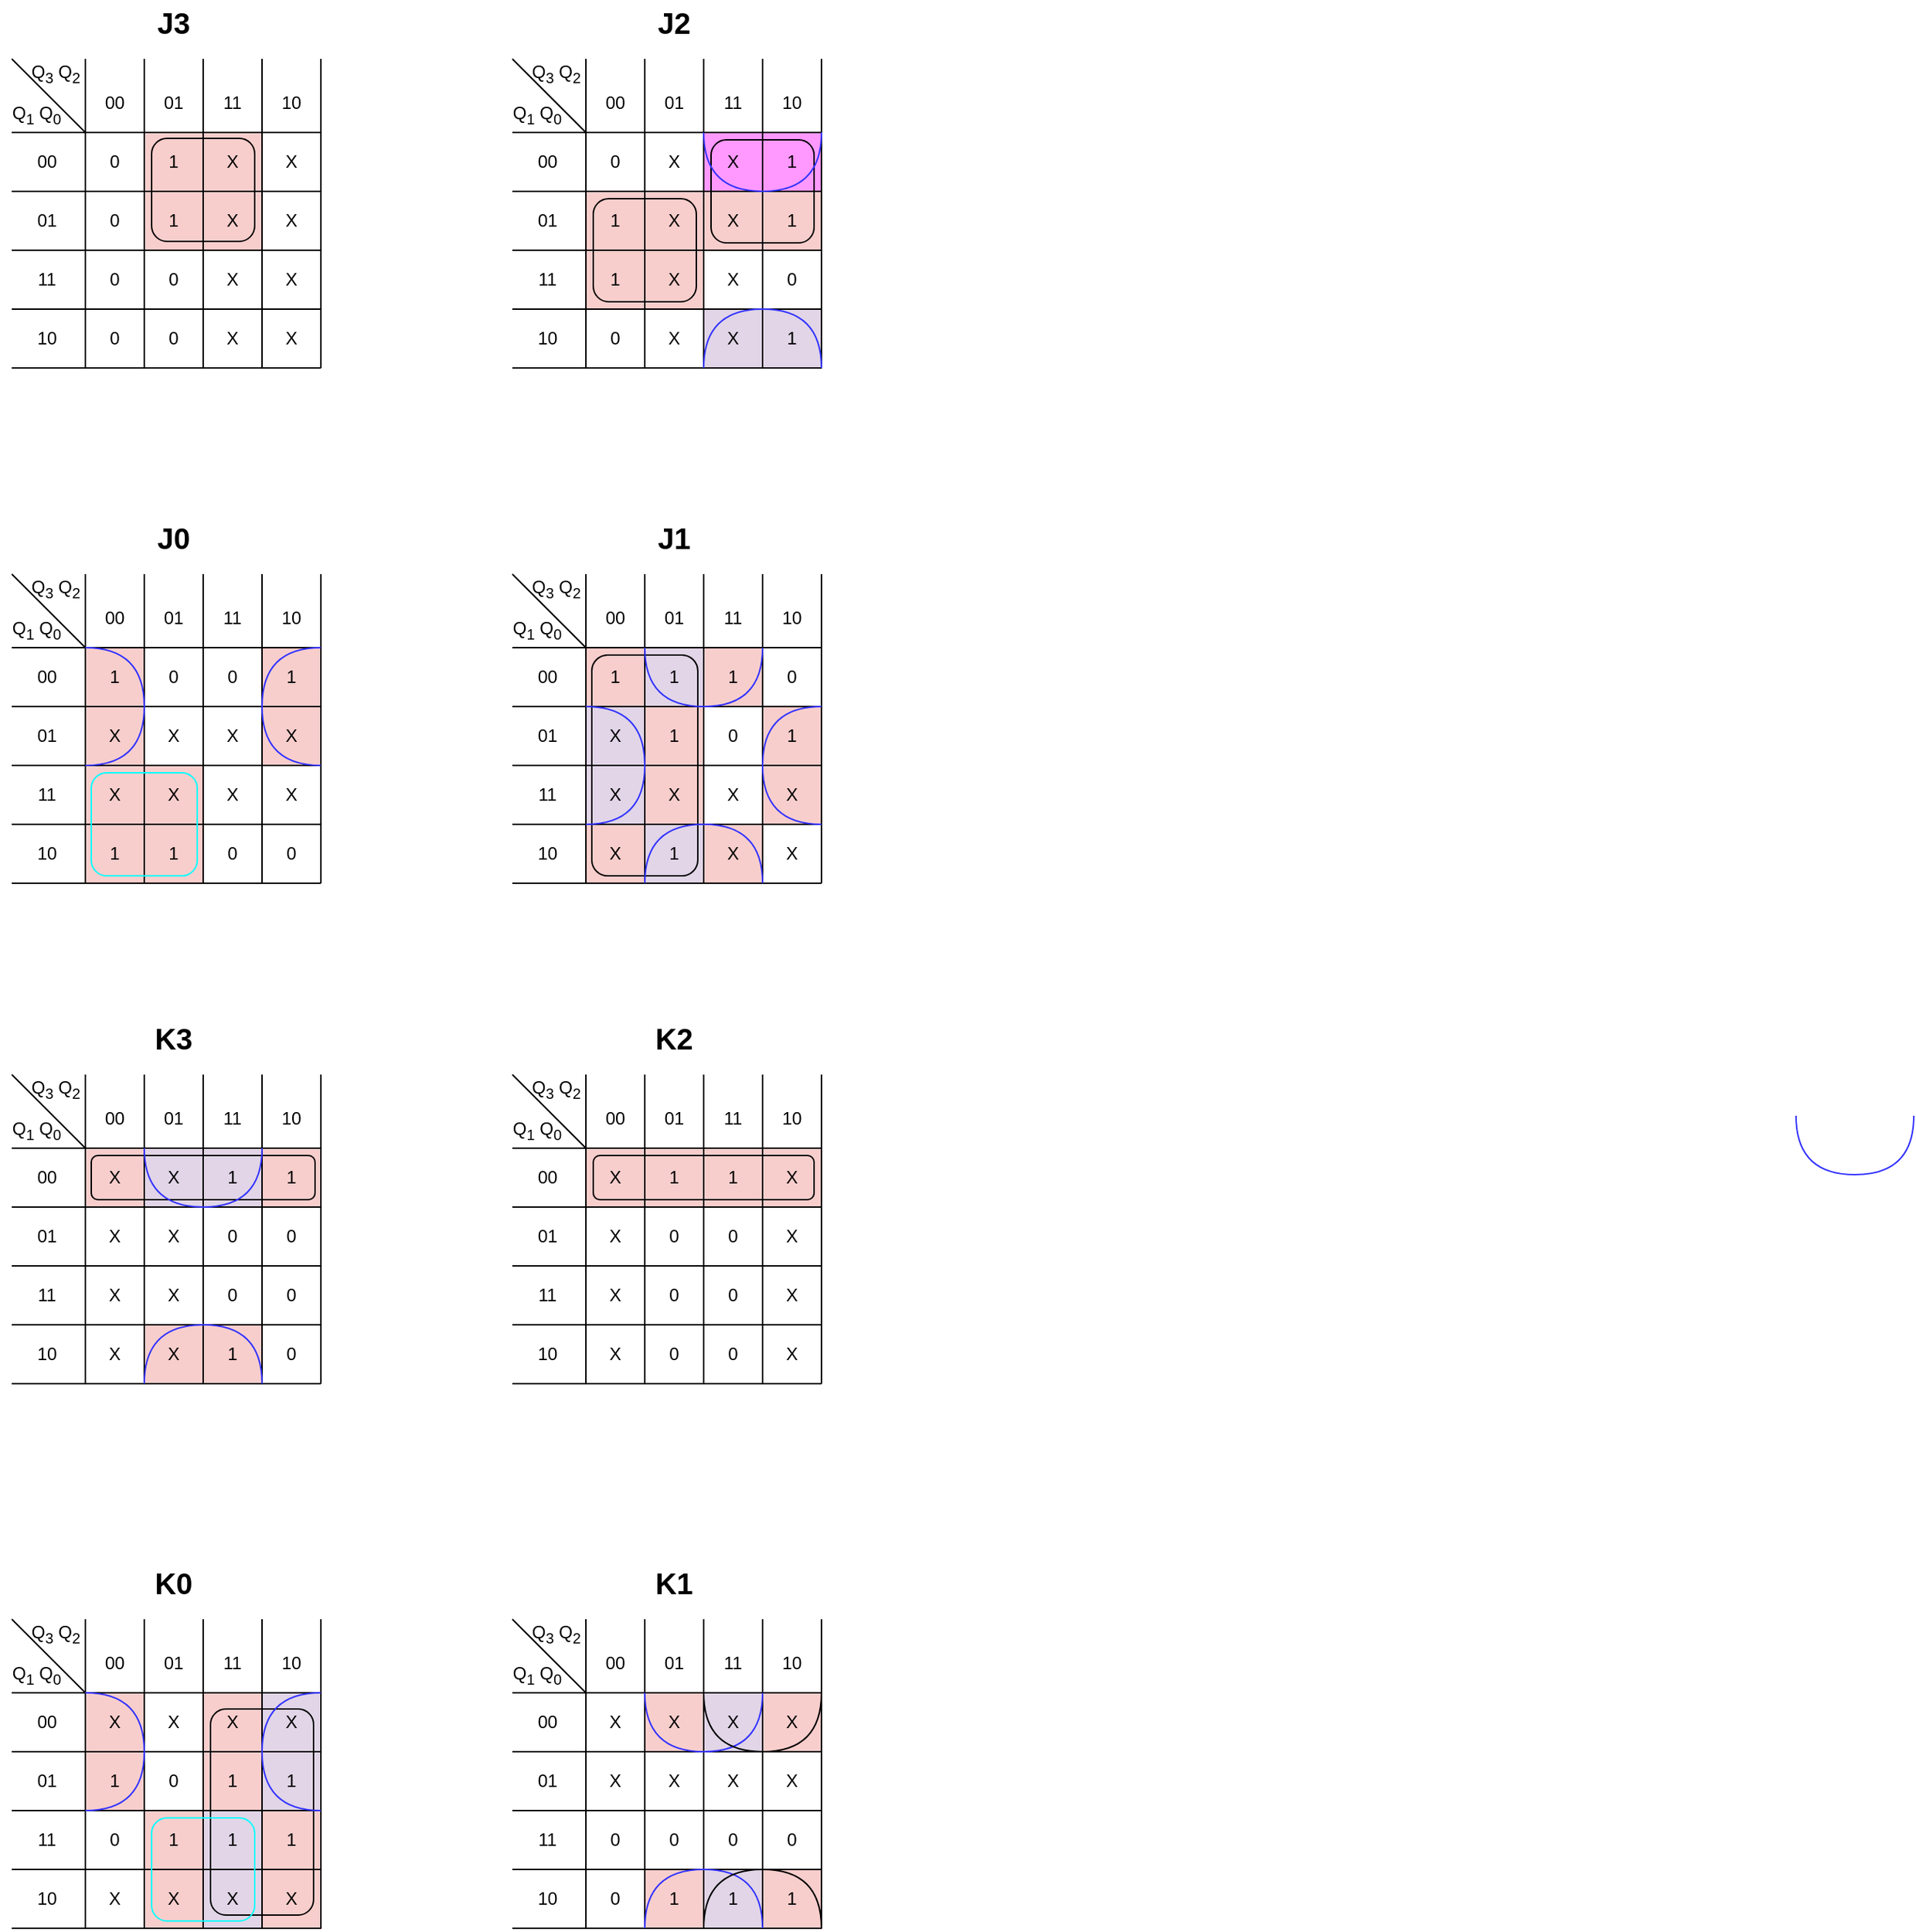 <mxfile version="15.4.0" type="device"><diagram id="1zmw1k8zOhUd7iYyTNZk" name="Page-1"><mxGraphModel dx="1088" dy="968" grid="1" gridSize="10" guides="1" tooltips="1" connect="1" arrows="1" fold="1" page="1" pageScale="1" pageWidth="827" pageHeight="1169" math="0" shadow="0"><root><mxCell id="0"/><mxCell id="1" parent="0"/><mxCell id="V4VlRVZACfdrgsiznxFK-48" value="" style="rounded=0;whiteSpace=wrap;html=1;strokeColor=#b85450;fillColor=#f8cecc;" parent="1" vertex="1"><mxGeometry x="438" y="1160" width="80" height="40" as="geometry"/></mxCell><mxCell id="V4VlRVZACfdrgsiznxFK-52" value="" style="rounded=0;whiteSpace=wrap;html=1;strokeColor=#9673a6;fillColor=#e1d5e7;" parent="1" vertex="1"><mxGeometry x="478" y="1160" width="40" height="40" as="geometry"/></mxCell><mxCell id="V4VlRVZACfdrgsiznxFK-47" value="" style="rounded=0;whiteSpace=wrap;html=1;strokeColor=#b85450;fillColor=#f8cecc;" parent="1" vertex="1"><mxGeometry x="438" y="1280" width="80" height="40" as="geometry"/></mxCell><mxCell id="V4VlRVZACfdrgsiznxFK-51" value="" style="rounded=0;whiteSpace=wrap;html=1;strokeColor=#9673a6;fillColor=#e1d5e7;" parent="1" vertex="1"><mxGeometry x="478" y="1280" width="40" height="40" as="geometry"/></mxCell><mxCell id="V4VlRVZACfdrgsiznxFK-50" value="" style="rounded=0;whiteSpace=wrap;html=1;strokeColor=#b85450;fillColor=#f8cecc;" parent="1" vertex="1"><mxGeometry x="518" y="1160" width="40" height="40" as="geometry"/></mxCell><mxCell id="V4VlRVZACfdrgsiznxFK-49" value="" style="rounded=0;whiteSpace=wrap;html=1;strokeColor=#b85450;fillColor=#f8cecc;" parent="1" vertex="1"><mxGeometry x="518" y="1280" width="40" height="40" as="geometry"/></mxCell><mxCell id="V4VlRVZACfdrgsiznxFK-39" value="" style="rounded=0;whiteSpace=wrap;html=1;strokeColor=#b85450;fillColor=#f8cecc;" parent="1" vertex="1"><mxGeometry x="138" y="1160" width="80" height="160" as="geometry"/></mxCell><mxCell id="V4VlRVZACfdrgsiznxFK-44" value="" style="rounded=0;whiteSpace=wrap;html=1;strokeColor=#9673a6;fillColor=#e1d5e7;" parent="1" vertex="1"><mxGeometry x="178" y="1160" width="40" height="80" as="geometry"/></mxCell><mxCell id="V4VlRVZACfdrgsiznxFK-43" value="" style="rounded=0;whiteSpace=wrap;html=1;strokeColor=#b85450;fillColor=#f8cecc;" parent="1" vertex="1"><mxGeometry x="58" y="1160" width="40" height="80" as="geometry"/></mxCell><mxCell id="V4VlRVZACfdrgsiznxFK-42" value="" style="rounded=0;whiteSpace=wrap;html=1;strokeColor=#9673a6;fillColor=#e1d5e7;" parent="1" vertex="1"><mxGeometry x="138" y="1240" width="40" height="80" as="geometry"/></mxCell><mxCell id="V4VlRVZACfdrgsiznxFK-41" value="" style="rounded=0;whiteSpace=wrap;html=1;strokeColor=#b85450;fillColor=#f8cecc;" parent="1" vertex="1"><mxGeometry x="98" y="1240" width="40" height="80" as="geometry"/></mxCell><mxCell id="V4VlRVZACfdrgsiznxFK-37" value="" style="rounded=0;whiteSpace=wrap;html=1;strokeColor=#b85450;fillColor=#f8cecc;" parent="1" vertex="1"><mxGeometry x="398" y="790" width="160" height="40" as="geometry"/></mxCell><mxCell id="V4VlRVZACfdrgsiznxFK-27" value="" style="rounded=0;whiteSpace=wrap;html=1;strokeColor=#b85450;fillColor=#f8cecc;" parent="1" vertex="1"><mxGeometry x="58" y="790" width="160" height="40" as="geometry"/></mxCell><mxCell id="V4VlRVZACfdrgsiznxFK-34" value="" style="rounded=0;whiteSpace=wrap;html=1;strokeColor=#9673a6;fillColor=#e1d5e7;" parent="1" vertex="1"><mxGeometry x="98" y="790" width="80" height="40" as="geometry"/></mxCell><mxCell id="V4VlRVZACfdrgsiznxFK-33" value="" style="rounded=0;whiteSpace=wrap;html=1;strokeColor=#b85450;fillColor=#f8cecc;" parent="1" vertex="1"><mxGeometry x="98" y="910" width="80" height="40" as="geometry"/></mxCell><mxCell id="V4VlRVZACfdrgsiznxFK-14" value="" style="rounded=0;whiteSpace=wrap;html=1;strokeColor=#b85450;fillColor=#f8cecc;" parent="1" vertex="1"><mxGeometry x="398" y="450" width="80" height="160" as="geometry"/></mxCell><mxCell id="V4VlRVZACfdrgsiznxFK-26" value="" style="whiteSpace=wrap;html=1;aspect=fixed;strokeColor=#9673a6;fillColor=#e1d5e7;" parent="1" vertex="1"><mxGeometry x="438" y="570" width="40" height="40" as="geometry"/></mxCell><mxCell id="V4VlRVZACfdrgsiznxFK-22" value="" style="rounded=0;whiteSpace=wrap;html=1;strokeColor=#b85450;fillColor=#f8cecc;" parent="1" vertex="1"><mxGeometry x="478" y="450" width="40" height="40" as="geometry"/></mxCell><mxCell id="V4VlRVZACfdrgsiznxFK-24" value="" style="whiteSpace=wrap;html=1;aspect=fixed;strokeColor=#9673a6;fillColor=#e1d5e7;" parent="1" vertex="1"><mxGeometry x="438" y="450" width="40" height="40" as="geometry"/></mxCell><mxCell id="V4VlRVZACfdrgsiznxFK-23" value="" style="rounded=0;whiteSpace=wrap;html=1;strokeColor=#b85450;fillColor=#f8cecc;" parent="1" vertex="1"><mxGeometry x="478" y="570" width="40" height="40" as="geometry"/></mxCell><mxCell id="V4VlRVZACfdrgsiznxFK-21" value="" style="rounded=0;whiteSpace=wrap;html=1;strokeColor=#9673a6;fillColor=#e1d5e7;" parent="1" vertex="1"><mxGeometry x="398" y="490" width="40" height="80" as="geometry"/></mxCell><mxCell id="V4VlRVZACfdrgsiznxFK-20" value="" style="rounded=0;whiteSpace=wrap;html=1;strokeColor=#b85450;fillColor=#f8cecc;" parent="1" vertex="1"><mxGeometry x="518" y="490" width="40" height="80" as="geometry"/></mxCell><mxCell id="V4VlRVZACfdrgsiznxFK-7" value="" style="rounded=0;whiteSpace=wrap;html=1;fillColor=#f8cecc;strokeColor=#b85450;" parent="1" vertex="1"><mxGeometry x="98" y="530" width="40" height="40" as="geometry"/></mxCell><mxCell id="eMdQlIhOKWlOmErh4dK0-279" value="" style="rounded=0;whiteSpace=wrap;html=1;fillColor=#f8cecc;strokeColor=#b85450;" parent="1" vertex="1"><mxGeometry x="58" y="450" width="40" height="160" as="geometry"/></mxCell><mxCell id="V4VlRVZACfdrgsiznxFK-4" value="" style="rounded=0;whiteSpace=wrap;html=1;fillColor=#f8cecc;strokeColor=#b85450;" parent="1" vertex="1"><mxGeometry x="98" y="570" width="40" height="40" as="geometry"/></mxCell><mxCell id="V4VlRVZACfdrgsiznxFK-1" value="" style="rounded=0;whiteSpace=wrap;html=1;fillColor=#f8cecc;strokeColor=#b85450;" parent="1" vertex="1"><mxGeometry x="178" y="450" width="40" height="80" as="geometry"/></mxCell><mxCell id="eMdQlIhOKWlOmErh4dK0-276" value="" style="whiteSpace=wrap;html=1;aspect=fixed;fillColor=#f8cecc;strokeColor=#b85450;" parent="1" vertex="1"><mxGeometry x="478" y="100" width="80" height="80" as="geometry"/></mxCell><mxCell id="eMdQlIhOKWlOmErh4dK0-278" value="" style="rounded=0;whiteSpace=wrap;html=1;fillColor=#FF99FF;strokeColor=#9673a6;" parent="1" vertex="1"><mxGeometry x="478" y="100" width="80" height="40" as="geometry"/></mxCell><mxCell id="eMdQlIhOKWlOmErh4dK0-277" value="" style="rounded=0;whiteSpace=wrap;html=1;fillColor=#e1d5e7;strokeColor=#9673a6;" parent="1" vertex="1"><mxGeometry x="478" y="220" width="80" height="40" as="geometry"/></mxCell><mxCell id="eMdQlIhOKWlOmErh4dK0-275" value="" style="whiteSpace=wrap;html=1;aspect=fixed;fillColor=#f8cecc;strokeColor=#b85450;" parent="1" vertex="1"><mxGeometry x="398" y="140" width="80" height="80" as="geometry"/></mxCell><mxCell id="eMdQlIhOKWlOmErh4dK0-268" value="" style="whiteSpace=wrap;html=1;aspect=fixed;fillColor=#f8cecc;strokeColor=#b85450;" parent="1" vertex="1"><mxGeometry x="98" y="100" width="80" height="80" as="geometry"/></mxCell><mxCell id="PLqcjelF6Y5quRmSIAWJ-15" value="Q&lt;sub&gt;3&lt;/sub&gt; Q&lt;sub&gt;2&lt;/sub&gt;" style="text;html=1;strokeColor=none;fillColor=none;align=center;verticalAlign=middle;whiteSpace=wrap;rounded=0;" parent="1" vertex="1"><mxGeometry x="13" y="50" width="50" height="20" as="geometry"/></mxCell><mxCell id="PLqcjelF6Y5quRmSIAWJ-16" value="Q&lt;sub&gt;1&lt;/sub&gt; Q&lt;sub&gt;0&lt;/sub&gt;" style="text;html=1;strokeColor=none;fillColor=none;align=center;verticalAlign=middle;whiteSpace=wrap;rounded=0;" parent="1" vertex="1"><mxGeometry y="78" width="50" height="20" as="geometry"/></mxCell><mxCell id="PLqcjelF6Y5quRmSIAWJ-17" value="" style="endArrow=none;html=1;rounded=0;" parent="1" edge="1"><mxGeometry width="50" height="50" relative="1" as="geometry"><mxPoint x="58" y="100" as="sourcePoint"/><mxPoint x="8" y="50" as="targetPoint"/></mxGeometry></mxCell><mxCell id="PLqcjelF6Y5quRmSIAWJ-19" value="" style="endArrow=none;html=1;rounded=0;" parent="1" edge="1"><mxGeometry width="50" height="50" relative="1" as="geometry"><mxPoint x="8" y="100" as="sourcePoint"/><mxPoint x="218" y="100" as="targetPoint"/></mxGeometry></mxCell><mxCell id="PLqcjelF6Y5quRmSIAWJ-20" value="" style="endArrow=none;html=1;rounded=0;" parent="1" edge="1"><mxGeometry width="50" height="50" relative="1" as="geometry"><mxPoint x="8" y="140" as="sourcePoint"/><mxPoint x="218" y="140" as="targetPoint"/></mxGeometry></mxCell><mxCell id="PLqcjelF6Y5quRmSIAWJ-21" value="" style="endArrow=none;html=1;rounded=0;" parent="1" edge="1"><mxGeometry width="50" height="50" relative="1" as="geometry"><mxPoint x="8" y="180" as="sourcePoint"/><mxPoint x="218" y="180" as="targetPoint"/></mxGeometry></mxCell><mxCell id="PLqcjelF6Y5quRmSIAWJ-22" value="" style="endArrow=none;html=1;rounded=0;" parent="1" edge="1"><mxGeometry width="50" height="50" relative="1" as="geometry"><mxPoint x="8" y="220" as="sourcePoint"/><mxPoint x="218" y="220" as="targetPoint"/></mxGeometry></mxCell><mxCell id="PLqcjelF6Y5quRmSIAWJ-23" value="" style="endArrow=none;html=1;rounded=0;" parent="1" edge="1"><mxGeometry width="50" height="50" relative="1" as="geometry"><mxPoint x="58" y="50" as="sourcePoint"/><mxPoint x="58" y="260" as="targetPoint"/></mxGeometry></mxCell><mxCell id="PLqcjelF6Y5quRmSIAWJ-24" value="" style="endArrow=none;html=1;rounded=0;" parent="1" edge="1"><mxGeometry width="50" height="50" relative="1" as="geometry"><mxPoint x="98" y="50" as="sourcePoint"/><mxPoint x="98" y="260" as="targetPoint"/></mxGeometry></mxCell><mxCell id="PLqcjelF6Y5quRmSIAWJ-25" value="" style="endArrow=none;html=1;rounded=0;" parent="1" edge="1"><mxGeometry width="50" height="50" relative="1" as="geometry"><mxPoint x="138" y="50" as="sourcePoint"/><mxPoint x="138" y="260" as="targetPoint"/></mxGeometry></mxCell><mxCell id="PLqcjelF6Y5quRmSIAWJ-26" value="" style="endArrow=none;html=1;rounded=0;" parent="1" edge="1"><mxGeometry width="50" height="50" relative="1" as="geometry"><mxPoint x="178" y="50" as="sourcePoint"/><mxPoint x="178" y="260" as="targetPoint"/></mxGeometry></mxCell><mxCell id="PLqcjelF6Y5quRmSIAWJ-27" value="" style="endArrow=none;html=1;rounded=0;endSize=6;startSize=6;" parent="1" edge="1"><mxGeometry width="50" height="50" relative="1" as="geometry"><mxPoint x="218" y="50" as="sourcePoint"/><mxPoint x="218" y="260" as="targetPoint"/></mxGeometry></mxCell><mxCell id="PLqcjelF6Y5quRmSIAWJ-28" value="00" style="text;html=1;strokeColor=none;fillColor=none;align=center;verticalAlign=middle;whiteSpace=wrap;rounded=0;" parent="1" vertex="1"><mxGeometry x="22" y="110" width="20" height="20" as="geometry"/></mxCell><mxCell id="PLqcjelF6Y5quRmSIAWJ-29" value="01" style="text;html=1;strokeColor=none;fillColor=none;align=center;verticalAlign=middle;whiteSpace=wrap;rounded=0;" parent="1" vertex="1"><mxGeometry x="22" y="150" width="20" height="20" as="geometry"/></mxCell><mxCell id="PLqcjelF6Y5quRmSIAWJ-30" value="11" style="text;html=1;strokeColor=none;fillColor=none;align=center;verticalAlign=middle;whiteSpace=wrap;rounded=0;" parent="1" vertex="1"><mxGeometry x="22" y="190" width="20" height="20" as="geometry"/></mxCell><mxCell id="PLqcjelF6Y5quRmSIAWJ-31" value="" style="endArrow=none;html=1;rounded=0;" parent="1" edge="1"><mxGeometry width="50" height="50" relative="1" as="geometry"><mxPoint x="8" y="260" as="sourcePoint"/><mxPoint x="218" y="260" as="targetPoint"/></mxGeometry></mxCell><mxCell id="PLqcjelF6Y5quRmSIAWJ-35" value="10" style="text;html=1;strokeColor=none;fillColor=none;align=center;verticalAlign=middle;whiteSpace=wrap;rounded=0;" parent="1" vertex="1"><mxGeometry x="22" y="230" width="20" height="20" as="geometry"/></mxCell><mxCell id="PLqcjelF6Y5quRmSIAWJ-36" value="00" style="text;html=1;strokeColor=none;fillColor=none;align=center;verticalAlign=middle;whiteSpace=wrap;rounded=0;" parent="1" vertex="1"><mxGeometry x="68" y="70" width="20" height="20" as="geometry"/></mxCell><mxCell id="PLqcjelF6Y5quRmSIAWJ-38" value="01" style="text;html=1;strokeColor=none;fillColor=none;align=center;verticalAlign=middle;whiteSpace=wrap;rounded=0;" parent="1" vertex="1"><mxGeometry x="108" y="70" width="20" height="20" as="geometry"/></mxCell><mxCell id="PLqcjelF6Y5quRmSIAWJ-39" value="11" style="text;html=1;strokeColor=none;fillColor=none;align=center;verticalAlign=middle;whiteSpace=wrap;rounded=0;" parent="1" vertex="1"><mxGeometry x="148" y="70" width="20" height="20" as="geometry"/></mxCell><mxCell id="PLqcjelF6Y5quRmSIAWJ-40" value="10" style="text;html=1;strokeColor=none;fillColor=none;align=center;verticalAlign=middle;whiteSpace=wrap;rounded=0;" parent="1" vertex="1"><mxGeometry x="188" y="70" width="20" height="20" as="geometry"/></mxCell><mxCell id="PLqcjelF6Y5quRmSIAWJ-41" value="J3" style="text;html=1;strokeColor=none;fillColor=none;align=center;verticalAlign=middle;whiteSpace=wrap;rounded=0;fontSize=20;fontStyle=1" parent="1" vertex="1"><mxGeometry x="88" y="10" width="60" height="30" as="geometry"/></mxCell><mxCell id="PLqcjelF6Y5quRmSIAWJ-43" value="&lt;div&gt;0&lt;/div&gt;" style="text;html=1;strokeColor=none;fillColor=none;align=center;verticalAlign=middle;whiteSpace=wrap;rounded=0;" parent="1" vertex="1"><mxGeometry x="68" y="110" width="20" height="20" as="geometry"/></mxCell><mxCell id="PLqcjelF6Y5quRmSIAWJ-45" value="&lt;div&gt;0&lt;/div&gt;" style="text;html=1;strokeColor=none;fillColor=none;align=center;verticalAlign=middle;whiteSpace=wrap;rounded=0;" parent="1" vertex="1"><mxGeometry x="68" y="150" width="20" height="20" as="geometry"/></mxCell><mxCell id="PLqcjelF6Y5quRmSIAWJ-46" value="&lt;div&gt;0&lt;/div&gt;" style="text;html=1;strokeColor=none;fillColor=none;align=center;verticalAlign=middle;whiteSpace=wrap;rounded=0;" parent="1" vertex="1"><mxGeometry x="68" y="190" width="20" height="20" as="geometry"/></mxCell><mxCell id="PLqcjelF6Y5quRmSIAWJ-47" value="&lt;div&gt;0&lt;/div&gt;" style="text;html=1;strokeColor=none;fillColor=none;align=center;verticalAlign=middle;whiteSpace=wrap;rounded=0;" parent="1" vertex="1"><mxGeometry x="68" y="230" width="20" height="20" as="geometry"/></mxCell><mxCell id="PLqcjelF6Y5quRmSIAWJ-48" value="&lt;div&gt;1&lt;/div&gt;" style="text;html=1;strokeColor=none;fillColor=none;align=center;verticalAlign=middle;whiteSpace=wrap;rounded=0;" parent="1" vertex="1"><mxGeometry x="108" y="110" width="20" height="20" as="geometry"/></mxCell><mxCell id="PLqcjelF6Y5quRmSIAWJ-49" value="&lt;div&gt;1&lt;/div&gt;" style="text;html=1;strokeColor=none;fillColor=none;align=center;verticalAlign=middle;whiteSpace=wrap;rounded=0;" parent="1" vertex="1"><mxGeometry x="108" y="150" width="20" height="20" as="geometry"/></mxCell><mxCell id="PLqcjelF6Y5quRmSIAWJ-50" value="&lt;div&gt;0&lt;/div&gt;" style="text;html=1;strokeColor=none;fillColor=none;align=center;verticalAlign=middle;whiteSpace=wrap;rounded=0;" parent="1" vertex="1"><mxGeometry x="108" y="190" width="20" height="20" as="geometry"/></mxCell><mxCell id="PLqcjelF6Y5quRmSIAWJ-51" value="&lt;div&gt;0&lt;/div&gt;" style="text;html=1;strokeColor=none;fillColor=none;align=center;verticalAlign=middle;whiteSpace=wrap;rounded=0;" parent="1" vertex="1"><mxGeometry x="108" y="230" width="20" height="20" as="geometry"/></mxCell><mxCell id="PLqcjelF6Y5quRmSIAWJ-52" value="X" style="text;html=1;strokeColor=none;fillColor=none;align=center;verticalAlign=middle;whiteSpace=wrap;rounded=0;" parent="1" vertex="1"><mxGeometry x="148" y="110" width="20" height="20" as="geometry"/></mxCell><mxCell id="PLqcjelF6Y5quRmSIAWJ-53" value="X" style="text;html=1;strokeColor=none;fillColor=none;align=center;verticalAlign=middle;whiteSpace=wrap;rounded=0;" parent="1" vertex="1"><mxGeometry x="148" y="150" width="20" height="20" as="geometry"/></mxCell><mxCell id="PLqcjelF6Y5quRmSIAWJ-54" value="X" style="text;html=1;strokeColor=none;fillColor=none;align=center;verticalAlign=middle;whiteSpace=wrap;rounded=0;" parent="1" vertex="1"><mxGeometry x="148" y="190" width="20" height="20" as="geometry"/></mxCell><mxCell id="PLqcjelF6Y5quRmSIAWJ-55" value="X" style="text;html=1;strokeColor=none;fillColor=none;align=center;verticalAlign=middle;whiteSpace=wrap;rounded=0;" parent="1" vertex="1"><mxGeometry x="148" y="230" width="20" height="20" as="geometry"/></mxCell><mxCell id="PLqcjelF6Y5quRmSIAWJ-56" value="X" style="text;html=1;strokeColor=none;fillColor=none;align=center;verticalAlign=middle;whiteSpace=wrap;rounded=0;" parent="1" vertex="1"><mxGeometry x="188" y="110" width="20" height="20" as="geometry"/></mxCell><mxCell id="PLqcjelF6Y5quRmSIAWJ-57" value="X" style="text;html=1;strokeColor=none;fillColor=none;align=center;verticalAlign=middle;whiteSpace=wrap;rounded=0;" parent="1" vertex="1"><mxGeometry x="188" y="150" width="20" height="20" as="geometry"/></mxCell><mxCell id="PLqcjelF6Y5quRmSIAWJ-58" value="X" style="text;html=1;strokeColor=none;fillColor=none;align=center;verticalAlign=middle;whiteSpace=wrap;rounded=0;" parent="1" vertex="1"><mxGeometry x="188" y="190" width="20" height="20" as="geometry"/></mxCell><mxCell id="PLqcjelF6Y5quRmSIAWJ-59" value="X" style="text;html=1;strokeColor=none;fillColor=none;align=center;verticalAlign=middle;whiteSpace=wrap;rounded=0;" parent="1" vertex="1"><mxGeometry x="188" y="230" width="20" height="20" as="geometry"/></mxCell><mxCell id="PLqcjelF6Y5quRmSIAWJ-60" value="Q&lt;sub&gt;3&lt;/sub&gt; Q&lt;sub&gt;2&lt;/sub&gt;" style="text;html=1;strokeColor=none;fillColor=none;align=center;verticalAlign=middle;whiteSpace=wrap;rounded=0;" parent="1" vertex="1"><mxGeometry x="353" y="50" width="50" height="20" as="geometry"/></mxCell><mxCell id="PLqcjelF6Y5quRmSIAWJ-61" value="Q&lt;sub&gt;1&lt;/sub&gt; Q&lt;sub&gt;0&lt;/sub&gt;" style="text;html=1;strokeColor=none;fillColor=none;align=center;verticalAlign=middle;whiteSpace=wrap;rounded=0;" parent="1" vertex="1"><mxGeometry x="340" y="78" width="50" height="20" as="geometry"/></mxCell><mxCell id="PLqcjelF6Y5quRmSIAWJ-62" value="" style="endArrow=none;html=1;rounded=0;" parent="1" edge="1"><mxGeometry width="50" height="50" relative="1" as="geometry"><mxPoint x="398" y="100" as="sourcePoint"/><mxPoint x="348" y="50" as="targetPoint"/></mxGeometry></mxCell><mxCell id="PLqcjelF6Y5quRmSIAWJ-63" value="" style="endArrow=none;html=1;rounded=0;" parent="1" edge="1"><mxGeometry width="50" height="50" relative="1" as="geometry"><mxPoint x="348" y="100" as="sourcePoint"/><mxPoint x="558" y="100" as="targetPoint"/></mxGeometry></mxCell><mxCell id="PLqcjelF6Y5quRmSIAWJ-64" value="" style="endArrow=none;html=1;rounded=0;" parent="1" edge="1"><mxGeometry width="50" height="50" relative="1" as="geometry"><mxPoint x="348" y="140" as="sourcePoint"/><mxPoint x="558" y="140" as="targetPoint"/></mxGeometry></mxCell><mxCell id="PLqcjelF6Y5quRmSIAWJ-65" value="" style="endArrow=none;html=1;rounded=0;" parent="1" edge="1"><mxGeometry width="50" height="50" relative="1" as="geometry"><mxPoint x="348" y="180" as="sourcePoint"/><mxPoint x="558" y="180" as="targetPoint"/></mxGeometry></mxCell><mxCell id="PLqcjelF6Y5quRmSIAWJ-66" value="" style="endArrow=none;html=1;rounded=0;" parent="1" edge="1"><mxGeometry width="50" height="50" relative="1" as="geometry"><mxPoint x="348" y="220" as="sourcePoint"/><mxPoint x="558" y="220" as="targetPoint"/></mxGeometry></mxCell><mxCell id="PLqcjelF6Y5quRmSIAWJ-67" value="" style="endArrow=none;html=1;rounded=0;" parent="1" edge="1"><mxGeometry width="50" height="50" relative="1" as="geometry"><mxPoint x="398" y="50" as="sourcePoint"/><mxPoint x="398" y="260" as="targetPoint"/></mxGeometry></mxCell><mxCell id="PLqcjelF6Y5quRmSIAWJ-68" value="" style="endArrow=none;html=1;rounded=0;" parent="1" edge="1"><mxGeometry width="50" height="50" relative="1" as="geometry"><mxPoint x="438" y="50" as="sourcePoint"/><mxPoint x="438" y="260" as="targetPoint"/></mxGeometry></mxCell><mxCell id="PLqcjelF6Y5quRmSIAWJ-69" value="" style="endArrow=none;html=1;rounded=0;" parent="1" edge="1"><mxGeometry width="50" height="50" relative="1" as="geometry"><mxPoint x="478" y="50" as="sourcePoint"/><mxPoint x="478" y="260" as="targetPoint"/></mxGeometry></mxCell><mxCell id="PLqcjelF6Y5quRmSIAWJ-70" value="" style="endArrow=none;html=1;rounded=0;" parent="1" edge="1"><mxGeometry width="50" height="50" relative="1" as="geometry"><mxPoint x="518" y="50" as="sourcePoint"/><mxPoint x="518" y="260" as="targetPoint"/></mxGeometry></mxCell><mxCell id="PLqcjelF6Y5quRmSIAWJ-71" value="" style="endArrow=none;html=1;rounded=0;endSize=6;startSize=6;" parent="1" edge="1"><mxGeometry width="50" height="50" relative="1" as="geometry"><mxPoint x="558" y="50" as="sourcePoint"/><mxPoint x="558" y="260" as="targetPoint"/></mxGeometry></mxCell><mxCell id="PLqcjelF6Y5quRmSIAWJ-72" value="00" style="text;html=1;strokeColor=none;fillColor=none;align=center;verticalAlign=middle;whiteSpace=wrap;rounded=0;" parent="1" vertex="1"><mxGeometry x="362" y="110" width="20" height="20" as="geometry"/></mxCell><mxCell id="PLqcjelF6Y5quRmSIAWJ-73" value="01" style="text;html=1;strokeColor=none;fillColor=none;align=center;verticalAlign=middle;whiteSpace=wrap;rounded=0;" parent="1" vertex="1"><mxGeometry x="362" y="150" width="20" height="20" as="geometry"/></mxCell><mxCell id="PLqcjelF6Y5quRmSIAWJ-74" value="11" style="text;html=1;strokeColor=none;fillColor=none;align=center;verticalAlign=middle;whiteSpace=wrap;rounded=0;" parent="1" vertex="1"><mxGeometry x="362" y="190" width="20" height="20" as="geometry"/></mxCell><mxCell id="PLqcjelF6Y5quRmSIAWJ-75" value="" style="endArrow=none;html=1;rounded=0;" parent="1" edge="1"><mxGeometry width="50" height="50" relative="1" as="geometry"><mxPoint x="348" y="260" as="sourcePoint"/><mxPoint x="558" y="260" as="targetPoint"/></mxGeometry></mxCell><mxCell id="PLqcjelF6Y5quRmSIAWJ-76" value="10" style="text;html=1;strokeColor=none;fillColor=none;align=center;verticalAlign=middle;whiteSpace=wrap;rounded=0;" parent="1" vertex="1"><mxGeometry x="362" y="230" width="20" height="20" as="geometry"/></mxCell><mxCell id="PLqcjelF6Y5quRmSIAWJ-77" value="00" style="text;html=1;strokeColor=none;fillColor=none;align=center;verticalAlign=middle;whiteSpace=wrap;rounded=0;" parent="1" vertex="1"><mxGeometry x="408" y="70" width="20" height="20" as="geometry"/></mxCell><mxCell id="PLqcjelF6Y5quRmSIAWJ-78" value="01" style="text;html=1;strokeColor=none;fillColor=none;align=center;verticalAlign=middle;whiteSpace=wrap;rounded=0;" parent="1" vertex="1"><mxGeometry x="448" y="70" width="20" height="20" as="geometry"/></mxCell><mxCell id="PLqcjelF6Y5quRmSIAWJ-79" value="11" style="text;html=1;strokeColor=none;fillColor=none;align=center;verticalAlign=middle;whiteSpace=wrap;rounded=0;" parent="1" vertex="1"><mxGeometry x="488" y="70" width="20" height="20" as="geometry"/></mxCell><mxCell id="PLqcjelF6Y5quRmSIAWJ-80" value="10" style="text;html=1;strokeColor=none;fillColor=none;align=center;verticalAlign=middle;whiteSpace=wrap;rounded=0;" parent="1" vertex="1"><mxGeometry x="528" y="70" width="20" height="20" as="geometry"/></mxCell><mxCell id="PLqcjelF6Y5quRmSIAWJ-81" value="&lt;div&gt;J2&lt;/div&gt;" style="text;html=1;strokeColor=none;fillColor=none;align=center;verticalAlign=middle;whiteSpace=wrap;rounded=0;fontSize=20;fontStyle=1" parent="1" vertex="1"><mxGeometry x="428" y="10" width="60" height="30" as="geometry"/></mxCell><mxCell id="PLqcjelF6Y5quRmSIAWJ-82" value="&lt;div&gt;0&lt;/div&gt;" style="text;html=1;strokeColor=none;fillColor=none;align=center;verticalAlign=middle;whiteSpace=wrap;rounded=0;" parent="1" vertex="1"><mxGeometry x="408" y="110" width="20" height="20" as="geometry"/></mxCell><mxCell id="PLqcjelF6Y5quRmSIAWJ-83" value="1" style="text;html=1;strokeColor=none;fillColor=none;align=center;verticalAlign=middle;whiteSpace=wrap;rounded=0;" parent="1" vertex="1"><mxGeometry x="408" y="150" width="20" height="20" as="geometry"/></mxCell><mxCell id="PLqcjelF6Y5quRmSIAWJ-84" value="1" style="text;html=1;strokeColor=none;fillColor=none;align=center;verticalAlign=middle;whiteSpace=wrap;rounded=0;" parent="1" vertex="1"><mxGeometry x="408" y="190" width="20" height="20" as="geometry"/></mxCell><mxCell id="PLqcjelF6Y5quRmSIAWJ-85" value="&lt;div&gt;0&lt;/div&gt;" style="text;html=1;strokeColor=none;fillColor=none;align=center;verticalAlign=middle;whiteSpace=wrap;rounded=0;" parent="1" vertex="1"><mxGeometry x="408" y="230" width="20" height="20" as="geometry"/></mxCell><mxCell id="PLqcjelF6Y5quRmSIAWJ-86" value="X" style="text;html=1;strokeColor=none;fillColor=none;align=center;verticalAlign=middle;whiteSpace=wrap;rounded=0;" parent="1" vertex="1"><mxGeometry x="448" y="110" width="20" height="20" as="geometry"/></mxCell><mxCell id="PLqcjelF6Y5quRmSIAWJ-87" value="X" style="text;html=1;strokeColor=none;fillColor=none;align=center;verticalAlign=middle;whiteSpace=wrap;rounded=0;" parent="1" vertex="1"><mxGeometry x="448" y="150" width="20" height="20" as="geometry"/></mxCell><mxCell id="PLqcjelF6Y5quRmSIAWJ-88" value="X" style="text;html=1;strokeColor=none;fillColor=none;align=center;verticalAlign=middle;whiteSpace=wrap;rounded=0;" parent="1" vertex="1"><mxGeometry x="448" y="190" width="20" height="20" as="geometry"/></mxCell><mxCell id="PLqcjelF6Y5quRmSIAWJ-89" value="X" style="text;html=1;strokeColor=none;fillColor=none;align=center;verticalAlign=middle;whiteSpace=wrap;rounded=0;" parent="1" vertex="1"><mxGeometry x="448" y="230" width="20" height="20" as="geometry"/></mxCell><mxCell id="PLqcjelF6Y5quRmSIAWJ-90" value="X" style="text;html=1;strokeColor=none;fillColor=none;align=center;verticalAlign=middle;whiteSpace=wrap;rounded=0;" parent="1" vertex="1"><mxGeometry x="488" y="110" width="20" height="20" as="geometry"/></mxCell><mxCell id="PLqcjelF6Y5quRmSIAWJ-91" value="X" style="text;html=1;strokeColor=none;fillColor=none;align=center;verticalAlign=middle;whiteSpace=wrap;rounded=0;" parent="1" vertex="1"><mxGeometry x="488" y="150" width="20" height="20" as="geometry"/></mxCell><mxCell id="PLqcjelF6Y5quRmSIAWJ-92" value="X" style="text;html=1;strokeColor=none;fillColor=none;align=center;verticalAlign=middle;whiteSpace=wrap;rounded=0;" parent="1" vertex="1"><mxGeometry x="488" y="190" width="20" height="20" as="geometry"/></mxCell><mxCell id="PLqcjelF6Y5quRmSIAWJ-93" value="X" style="text;html=1;strokeColor=none;fillColor=none;align=center;verticalAlign=middle;whiteSpace=wrap;rounded=0;" parent="1" vertex="1"><mxGeometry x="488" y="230" width="20" height="20" as="geometry"/></mxCell><mxCell id="PLqcjelF6Y5quRmSIAWJ-94" value="1" style="text;html=1;strokeColor=none;fillColor=none;align=center;verticalAlign=middle;whiteSpace=wrap;rounded=0;" parent="1" vertex="1"><mxGeometry x="528" y="110" width="20" height="20" as="geometry"/></mxCell><mxCell id="PLqcjelF6Y5quRmSIAWJ-95" value="1" style="text;html=1;strokeColor=none;fillColor=none;align=center;verticalAlign=middle;whiteSpace=wrap;rounded=0;" parent="1" vertex="1"><mxGeometry x="528" y="150" width="20" height="20" as="geometry"/></mxCell><mxCell id="PLqcjelF6Y5quRmSIAWJ-96" value="0" style="text;html=1;strokeColor=none;fillColor=none;align=center;verticalAlign=middle;whiteSpace=wrap;rounded=0;" parent="1" vertex="1"><mxGeometry x="528" y="190" width="20" height="20" as="geometry"/></mxCell><mxCell id="PLqcjelF6Y5quRmSIAWJ-97" value="1" style="text;html=1;strokeColor=none;fillColor=none;align=center;verticalAlign=middle;whiteSpace=wrap;rounded=0;" parent="1" vertex="1"><mxGeometry x="528" y="230" width="20" height="20" as="geometry"/></mxCell><mxCell id="PLqcjelF6Y5quRmSIAWJ-98" value="Q&lt;sub&gt;3&lt;/sub&gt; Q&lt;sub&gt;2&lt;/sub&gt;" style="text;html=1;strokeColor=none;fillColor=none;align=center;verticalAlign=middle;whiteSpace=wrap;rounded=0;" parent="1" vertex="1"><mxGeometry x="13.0" y="400" width="50" height="20" as="geometry"/></mxCell><mxCell id="PLqcjelF6Y5quRmSIAWJ-99" value="Q&lt;sub&gt;1&lt;/sub&gt; Q&lt;sub&gt;0&lt;/sub&gt;" style="text;html=1;strokeColor=none;fillColor=none;align=center;verticalAlign=middle;whiteSpace=wrap;rounded=0;" parent="1" vertex="1"><mxGeometry x="3.553e-15" y="428" width="50" height="20" as="geometry"/></mxCell><mxCell id="PLqcjelF6Y5quRmSIAWJ-100" value="" style="endArrow=none;html=1;rounded=0;" parent="1" edge="1"><mxGeometry width="50" height="50" relative="1" as="geometry"><mxPoint x="58" y="450" as="sourcePoint"/><mxPoint x="8.0" y="400" as="targetPoint"/></mxGeometry></mxCell><mxCell id="PLqcjelF6Y5quRmSIAWJ-101" value="" style="endArrow=none;html=1;rounded=0;" parent="1" edge="1"><mxGeometry width="50" height="50" relative="1" as="geometry"><mxPoint x="8.0" y="450" as="sourcePoint"/><mxPoint x="218" y="450" as="targetPoint"/></mxGeometry></mxCell><mxCell id="PLqcjelF6Y5quRmSIAWJ-102" value="" style="endArrow=none;html=1;rounded=0;" parent="1" edge="1"><mxGeometry width="50" height="50" relative="1" as="geometry"><mxPoint x="8.0" y="490" as="sourcePoint"/><mxPoint x="218" y="490" as="targetPoint"/></mxGeometry></mxCell><mxCell id="PLqcjelF6Y5quRmSIAWJ-103" value="" style="endArrow=none;html=1;rounded=0;" parent="1" edge="1"><mxGeometry width="50" height="50" relative="1" as="geometry"><mxPoint x="8.0" y="530" as="sourcePoint"/><mxPoint x="218" y="530" as="targetPoint"/></mxGeometry></mxCell><mxCell id="PLqcjelF6Y5quRmSIAWJ-104" value="" style="endArrow=none;html=1;rounded=0;" parent="1" edge="1"><mxGeometry width="50" height="50" relative="1" as="geometry"><mxPoint x="8.0" y="570" as="sourcePoint"/><mxPoint x="218" y="570" as="targetPoint"/></mxGeometry></mxCell><mxCell id="PLqcjelF6Y5quRmSIAWJ-105" value="" style="endArrow=none;html=1;rounded=0;" parent="1" edge="1"><mxGeometry width="50" height="50" relative="1" as="geometry"><mxPoint x="58" y="400" as="sourcePoint"/><mxPoint x="58" y="610" as="targetPoint"/></mxGeometry></mxCell><mxCell id="PLqcjelF6Y5quRmSIAWJ-106" value="" style="endArrow=none;html=1;rounded=0;" parent="1" edge="1"><mxGeometry width="50" height="50" relative="1" as="geometry"><mxPoint x="98" y="400" as="sourcePoint"/><mxPoint x="98" y="610" as="targetPoint"/></mxGeometry></mxCell><mxCell id="PLqcjelF6Y5quRmSIAWJ-107" value="" style="endArrow=none;html=1;rounded=0;" parent="1" edge="1"><mxGeometry width="50" height="50" relative="1" as="geometry"><mxPoint x="138" y="400" as="sourcePoint"/><mxPoint x="138" y="610" as="targetPoint"/></mxGeometry></mxCell><mxCell id="PLqcjelF6Y5quRmSIAWJ-108" value="" style="endArrow=none;html=1;rounded=0;" parent="1" edge="1"><mxGeometry width="50" height="50" relative="1" as="geometry"><mxPoint x="178" y="400" as="sourcePoint"/><mxPoint x="178" y="610" as="targetPoint"/></mxGeometry></mxCell><mxCell id="PLqcjelF6Y5quRmSIAWJ-109" value="" style="endArrow=none;html=1;rounded=0;endSize=6;startSize=6;" parent="1" edge="1"><mxGeometry width="50" height="50" relative="1" as="geometry"><mxPoint x="218" y="400" as="sourcePoint"/><mxPoint x="218" y="610" as="targetPoint"/></mxGeometry></mxCell><mxCell id="PLqcjelF6Y5quRmSIAWJ-110" value="00" style="text;html=1;strokeColor=none;fillColor=none;align=center;verticalAlign=middle;whiteSpace=wrap;rounded=0;" parent="1" vertex="1"><mxGeometry x="22" y="460" width="20" height="20" as="geometry"/></mxCell><mxCell id="PLqcjelF6Y5quRmSIAWJ-111" value="01" style="text;html=1;strokeColor=none;fillColor=none;align=center;verticalAlign=middle;whiteSpace=wrap;rounded=0;" parent="1" vertex="1"><mxGeometry x="22" y="500" width="20" height="20" as="geometry"/></mxCell><mxCell id="PLqcjelF6Y5quRmSIAWJ-112" value="11" style="text;html=1;strokeColor=none;fillColor=none;align=center;verticalAlign=middle;whiteSpace=wrap;rounded=0;" parent="1" vertex="1"><mxGeometry x="22" y="540" width="20" height="20" as="geometry"/></mxCell><mxCell id="PLqcjelF6Y5quRmSIAWJ-113" value="" style="endArrow=none;html=1;rounded=0;" parent="1" edge="1"><mxGeometry width="50" height="50" relative="1" as="geometry"><mxPoint x="8.0" y="610" as="sourcePoint"/><mxPoint x="218" y="610" as="targetPoint"/></mxGeometry></mxCell><mxCell id="PLqcjelF6Y5quRmSIAWJ-114" value="10" style="text;html=1;strokeColor=none;fillColor=none;align=center;verticalAlign=middle;whiteSpace=wrap;rounded=0;" parent="1" vertex="1"><mxGeometry x="22" y="580" width="20" height="20" as="geometry"/></mxCell><mxCell id="PLqcjelF6Y5quRmSIAWJ-115" value="00" style="text;html=1;strokeColor=none;fillColor=none;align=center;verticalAlign=middle;whiteSpace=wrap;rounded=0;" parent="1" vertex="1"><mxGeometry x="68" y="420" width="20" height="20" as="geometry"/></mxCell><mxCell id="PLqcjelF6Y5quRmSIAWJ-116" value="01" style="text;html=1;strokeColor=none;fillColor=none;align=center;verticalAlign=middle;whiteSpace=wrap;rounded=0;" parent="1" vertex="1"><mxGeometry x="108" y="420" width="20" height="20" as="geometry"/></mxCell><mxCell id="PLqcjelF6Y5quRmSIAWJ-117" value="11" style="text;html=1;strokeColor=none;fillColor=none;align=center;verticalAlign=middle;whiteSpace=wrap;rounded=0;" parent="1" vertex="1"><mxGeometry x="148" y="420" width="20" height="20" as="geometry"/></mxCell><mxCell id="PLqcjelF6Y5quRmSIAWJ-118" value="10" style="text;html=1;strokeColor=none;fillColor=none;align=center;verticalAlign=middle;whiteSpace=wrap;rounded=0;" parent="1" vertex="1"><mxGeometry x="188" y="420" width="20" height="20" as="geometry"/></mxCell><mxCell id="PLqcjelF6Y5quRmSIAWJ-119" value="J0" style="text;html=1;strokeColor=none;fillColor=none;align=center;verticalAlign=middle;whiteSpace=wrap;rounded=0;fontSize=20;fontStyle=1" parent="1" vertex="1"><mxGeometry x="88" y="360" width="60" height="30" as="geometry"/></mxCell><mxCell id="PLqcjelF6Y5quRmSIAWJ-120" value="&lt;div&gt;1&lt;/div&gt;" style="text;html=1;strokeColor=none;fillColor=none;align=center;verticalAlign=middle;whiteSpace=wrap;rounded=0;" parent="1" vertex="1"><mxGeometry x="68" y="460" width="20" height="20" as="geometry"/></mxCell><mxCell id="PLqcjelF6Y5quRmSIAWJ-121" value="&lt;div&gt;X&lt;/div&gt;" style="text;html=1;strokeColor=none;fillColor=none;align=center;verticalAlign=middle;whiteSpace=wrap;rounded=0;" parent="1" vertex="1"><mxGeometry x="68" y="500" width="20" height="20" as="geometry"/></mxCell><mxCell id="PLqcjelF6Y5quRmSIAWJ-122" value="&lt;div&gt;X&lt;/div&gt;" style="text;html=1;strokeColor=none;fillColor=none;align=center;verticalAlign=middle;whiteSpace=wrap;rounded=0;" parent="1" vertex="1"><mxGeometry x="68" y="540" width="20" height="20" as="geometry"/></mxCell><mxCell id="PLqcjelF6Y5quRmSIAWJ-123" value="&lt;div&gt;1&lt;/div&gt;" style="text;html=1;strokeColor=none;fillColor=none;align=center;verticalAlign=middle;whiteSpace=wrap;rounded=0;" parent="1" vertex="1"><mxGeometry x="68" y="580" width="20" height="20" as="geometry"/></mxCell><mxCell id="PLqcjelF6Y5quRmSIAWJ-124" value="&lt;div&gt;0&lt;/div&gt;" style="text;html=1;strokeColor=none;fillColor=none;align=center;verticalAlign=middle;whiteSpace=wrap;rounded=0;" parent="1" vertex="1"><mxGeometry x="108" y="460" width="20" height="20" as="geometry"/></mxCell><mxCell id="PLqcjelF6Y5quRmSIAWJ-125" value="&lt;div&gt;X&lt;/div&gt;" style="text;html=1;strokeColor=none;fillColor=none;align=center;verticalAlign=middle;whiteSpace=wrap;rounded=0;" parent="1" vertex="1"><mxGeometry x="108" y="500" width="20" height="20" as="geometry"/></mxCell><mxCell id="PLqcjelF6Y5quRmSIAWJ-126" value="X" style="text;html=1;strokeColor=none;fillColor=none;align=center;verticalAlign=middle;whiteSpace=wrap;rounded=0;" parent="1" vertex="1"><mxGeometry x="108" y="540" width="20" height="20" as="geometry"/></mxCell><mxCell id="PLqcjelF6Y5quRmSIAWJ-127" value="&lt;div&gt;1&lt;/div&gt;" style="text;html=1;strokeColor=none;fillColor=none;align=center;verticalAlign=middle;whiteSpace=wrap;rounded=0;" parent="1" vertex="1"><mxGeometry x="108" y="580" width="20" height="20" as="geometry"/></mxCell><mxCell id="PLqcjelF6Y5quRmSIAWJ-128" value="0" style="text;html=1;strokeColor=none;fillColor=none;align=center;verticalAlign=middle;whiteSpace=wrap;rounded=0;" parent="1" vertex="1"><mxGeometry x="148" y="460" width="20" height="20" as="geometry"/></mxCell><mxCell id="PLqcjelF6Y5quRmSIAWJ-129" value="X" style="text;html=1;strokeColor=none;fillColor=none;align=center;verticalAlign=middle;whiteSpace=wrap;rounded=0;" parent="1" vertex="1"><mxGeometry x="148" y="500" width="20" height="20" as="geometry"/></mxCell><mxCell id="PLqcjelF6Y5quRmSIAWJ-130" value="X" style="text;html=1;strokeColor=none;fillColor=none;align=center;verticalAlign=middle;whiteSpace=wrap;rounded=0;" parent="1" vertex="1"><mxGeometry x="148" y="540" width="20" height="20" as="geometry"/></mxCell><mxCell id="PLqcjelF6Y5quRmSIAWJ-131" value="0" style="text;html=1;strokeColor=none;fillColor=none;align=center;verticalAlign=middle;whiteSpace=wrap;rounded=0;" parent="1" vertex="1"><mxGeometry x="148" y="580" width="20" height="20" as="geometry"/></mxCell><mxCell id="PLqcjelF6Y5quRmSIAWJ-132" value="1" style="text;html=1;strokeColor=none;fillColor=none;align=center;verticalAlign=middle;whiteSpace=wrap;rounded=0;" parent="1" vertex="1"><mxGeometry x="188" y="460" width="20" height="20" as="geometry"/></mxCell><mxCell id="PLqcjelF6Y5quRmSIAWJ-133" value="X" style="text;html=1;strokeColor=none;fillColor=none;align=center;verticalAlign=middle;whiteSpace=wrap;rounded=0;" parent="1" vertex="1"><mxGeometry x="188" y="500" width="20" height="20" as="geometry"/></mxCell><mxCell id="PLqcjelF6Y5quRmSIAWJ-134" value="X" style="text;html=1;strokeColor=none;fillColor=none;align=center;verticalAlign=middle;whiteSpace=wrap;rounded=0;" parent="1" vertex="1"><mxGeometry x="188" y="540" width="20" height="20" as="geometry"/></mxCell><mxCell id="PLqcjelF6Y5quRmSIAWJ-135" value="0" style="text;html=1;strokeColor=none;fillColor=none;align=center;verticalAlign=middle;whiteSpace=wrap;rounded=0;" parent="1" vertex="1"><mxGeometry x="188" y="580" width="20" height="20" as="geometry"/></mxCell><mxCell id="eMdQlIhOKWlOmErh4dK0-39" value="Q&lt;sub&gt;3&lt;/sub&gt; Q&lt;sub&gt;2&lt;/sub&gt;" style="text;html=1;strokeColor=none;fillColor=none;align=center;verticalAlign=middle;whiteSpace=wrap;rounded=0;" parent="1" vertex="1"><mxGeometry x="353" y="400" width="50" height="20" as="geometry"/></mxCell><mxCell id="eMdQlIhOKWlOmErh4dK0-40" value="Q&lt;sub&gt;1&lt;/sub&gt; Q&lt;sub&gt;0&lt;/sub&gt;" style="text;html=1;strokeColor=none;fillColor=none;align=center;verticalAlign=middle;whiteSpace=wrap;rounded=0;" parent="1" vertex="1"><mxGeometry x="340" y="428" width="50" height="20" as="geometry"/></mxCell><mxCell id="eMdQlIhOKWlOmErh4dK0-41" value="" style="endArrow=none;html=1;rounded=0;" parent="1" edge="1"><mxGeometry width="50" height="50" relative="1" as="geometry"><mxPoint x="398" y="450" as="sourcePoint"/><mxPoint x="348" y="400" as="targetPoint"/></mxGeometry></mxCell><mxCell id="eMdQlIhOKWlOmErh4dK0-42" value="" style="endArrow=none;html=1;rounded=0;" parent="1" edge="1"><mxGeometry width="50" height="50" relative="1" as="geometry"><mxPoint x="348" y="450" as="sourcePoint"/><mxPoint x="558" y="450" as="targetPoint"/></mxGeometry></mxCell><mxCell id="eMdQlIhOKWlOmErh4dK0-43" value="" style="endArrow=none;html=1;rounded=0;" parent="1" edge="1"><mxGeometry width="50" height="50" relative="1" as="geometry"><mxPoint x="348" y="490" as="sourcePoint"/><mxPoint x="558" y="490" as="targetPoint"/></mxGeometry></mxCell><mxCell id="eMdQlIhOKWlOmErh4dK0-44" value="" style="endArrow=none;html=1;rounded=0;" parent="1" edge="1"><mxGeometry width="50" height="50" relative="1" as="geometry"><mxPoint x="348" y="530" as="sourcePoint"/><mxPoint x="558" y="530" as="targetPoint"/></mxGeometry></mxCell><mxCell id="eMdQlIhOKWlOmErh4dK0-45" value="" style="endArrow=none;html=1;rounded=0;" parent="1" edge="1"><mxGeometry width="50" height="50" relative="1" as="geometry"><mxPoint x="348" y="570" as="sourcePoint"/><mxPoint x="558" y="570" as="targetPoint"/></mxGeometry></mxCell><mxCell id="eMdQlIhOKWlOmErh4dK0-46" value="" style="endArrow=none;html=1;rounded=0;" parent="1" edge="1"><mxGeometry width="50" height="50" relative="1" as="geometry"><mxPoint x="398" y="400" as="sourcePoint"/><mxPoint x="398" y="610" as="targetPoint"/></mxGeometry></mxCell><mxCell id="eMdQlIhOKWlOmErh4dK0-47" value="" style="endArrow=none;html=1;rounded=0;" parent="1" edge="1"><mxGeometry width="50" height="50" relative="1" as="geometry"><mxPoint x="438" y="400" as="sourcePoint"/><mxPoint x="438" y="610" as="targetPoint"/></mxGeometry></mxCell><mxCell id="eMdQlIhOKWlOmErh4dK0-48" value="" style="endArrow=none;html=1;rounded=0;" parent="1" edge="1"><mxGeometry width="50" height="50" relative="1" as="geometry"><mxPoint x="478" y="400" as="sourcePoint"/><mxPoint x="478" y="610" as="targetPoint"/></mxGeometry></mxCell><mxCell id="eMdQlIhOKWlOmErh4dK0-49" value="" style="endArrow=none;html=1;rounded=0;" parent="1" edge="1"><mxGeometry width="50" height="50" relative="1" as="geometry"><mxPoint x="518" y="400" as="sourcePoint"/><mxPoint x="518" y="610" as="targetPoint"/></mxGeometry></mxCell><mxCell id="eMdQlIhOKWlOmErh4dK0-50" value="" style="endArrow=none;html=1;rounded=0;endSize=6;startSize=6;" parent="1" edge="1"><mxGeometry width="50" height="50" relative="1" as="geometry"><mxPoint x="558" y="400" as="sourcePoint"/><mxPoint x="558" y="610" as="targetPoint"/></mxGeometry></mxCell><mxCell id="eMdQlIhOKWlOmErh4dK0-51" value="00" style="text;html=1;strokeColor=none;fillColor=none;align=center;verticalAlign=middle;whiteSpace=wrap;rounded=0;" parent="1" vertex="1"><mxGeometry x="362" y="460" width="20" height="20" as="geometry"/></mxCell><mxCell id="eMdQlIhOKWlOmErh4dK0-52" value="01" style="text;html=1;strokeColor=none;fillColor=none;align=center;verticalAlign=middle;whiteSpace=wrap;rounded=0;" parent="1" vertex="1"><mxGeometry x="362" y="500" width="20" height="20" as="geometry"/></mxCell><mxCell id="eMdQlIhOKWlOmErh4dK0-53" value="11" style="text;html=1;strokeColor=none;fillColor=none;align=center;verticalAlign=middle;whiteSpace=wrap;rounded=0;" parent="1" vertex="1"><mxGeometry x="362" y="540" width="20" height="20" as="geometry"/></mxCell><mxCell id="eMdQlIhOKWlOmErh4dK0-54" value="" style="endArrow=none;html=1;rounded=0;" parent="1" edge="1"><mxGeometry width="50" height="50" relative="1" as="geometry"><mxPoint x="348" y="610" as="sourcePoint"/><mxPoint x="558" y="610" as="targetPoint"/></mxGeometry></mxCell><mxCell id="eMdQlIhOKWlOmErh4dK0-55" value="10" style="text;html=1;strokeColor=none;fillColor=none;align=center;verticalAlign=middle;whiteSpace=wrap;rounded=0;" parent="1" vertex="1"><mxGeometry x="362" y="580" width="20" height="20" as="geometry"/></mxCell><mxCell id="eMdQlIhOKWlOmErh4dK0-56" value="00" style="text;html=1;strokeColor=none;fillColor=none;align=center;verticalAlign=middle;whiteSpace=wrap;rounded=0;" parent="1" vertex="1"><mxGeometry x="408" y="420" width="20" height="20" as="geometry"/></mxCell><mxCell id="eMdQlIhOKWlOmErh4dK0-57" value="01" style="text;html=1;strokeColor=none;fillColor=none;align=center;verticalAlign=middle;whiteSpace=wrap;rounded=0;" parent="1" vertex="1"><mxGeometry x="448" y="420" width="20" height="20" as="geometry"/></mxCell><mxCell id="eMdQlIhOKWlOmErh4dK0-58" value="11" style="text;html=1;strokeColor=none;fillColor=none;align=center;verticalAlign=middle;whiteSpace=wrap;rounded=0;" parent="1" vertex="1"><mxGeometry x="488" y="420" width="20" height="20" as="geometry"/></mxCell><mxCell id="eMdQlIhOKWlOmErh4dK0-59" value="10" style="text;html=1;strokeColor=none;fillColor=none;align=center;verticalAlign=middle;whiteSpace=wrap;rounded=0;" parent="1" vertex="1"><mxGeometry x="528" y="420" width="20" height="20" as="geometry"/></mxCell><mxCell id="eMdQlIhOKWlOmErh4dK0-60" value="J1" style="text;html=1;strokeColor=none;fillColor=none;align=center;verticalAlign=middle;whiteSpace=wrap;rounded=0;fontSize=20;fontStyle=1" parent="1" vertex="1"><mxGeometry x="428" y="360" width="60" height="30" as="geometry"/></mxCell><mxCell id="eMdQlIhOKWlOmErh4dK0-61" value="&lt;div&gt;1&lt;/div&gt;" style="text;html=1;strokeColor=none;fillColor=none;align=center;verticalAlign=middle;whiteSpace=wrap;rounded=0;" parent="1" vertex="1"><mxGeometry x="408" y="460" width="20" height="20" as="geometry"/></mxCell><mxCell id="eMdQlIhOKWlOmErh4dK0-62" value="&lt;div&gt;X&lt;/div&gt;" style="text;html=1;strokeColor=none;fillColor=none;align=center;verticalAlign=middle;whiteSpace=wrap;rounded=0;" parent="1" vertex="1"><mxGeometry x="408" y="500" width="20" height="20" as="geometry"/></mxCell><mxCell id="eMdQlIhOKWlOmErh4dK0-63" value="&lt;div&gt;X&lt;/div&gt;" style="text;html=1;strokeColor=none;fillColor=none;align=center;verticalAlign=middle;whiteSpace=wrap;rounded=0;" parent="1" vertex="1"><mxGeometry x="408" y="540" width="20" height="20" as="geometry"/></mxCell><mxCell id="eMdQlIhOKWlOmErh4dK0-64" value="&lt;div&gt;X&lt;/div&gt;" style="text;html=1;strokeColor=none;fillColor=none;align=center;verticalAlign=middle;whiteSpace=wrap;rounded=0;" parent="1" vertex="1"><mxGeometry x="408" y="580" width="20" height="20" as="geometry"/></mxCell><mxCell id="eMdQlIhOKWlOmErh4dK0-65" value="&lt;div&gt;1&lt;/div&gt;" style="text;html=1;strokeColor=none;fillColor=none;align=center;verticalAlign=middle;whiteSpace=wrap;rounded=0;" parent="1" vertex="1"><mxGeometry x="448" y="460" width="20" height="20" as="geometry"/></mxCell><mxCell id="eMdQlIhOKWlOmErh4dK0-66" value="&lt;div&gt;1&lt;/div&gt;" style="text;html=1;strokeColor=none;fillColor=none;align=center;verticalAlign=middle;whiteSpace=wrap;rounded=0;" parent="1" vertex="1"><mxGeometry x="448" y="500" width="20" height="20" as="geometry"/></mxCell><mxCell id="eMdQlIhOKWlOmErh4dK0-67" value="&lt;div&gt;X&lt;/div&gt;" style="text;html=1;strokeColor=none;fillColor=none;align=center;verticalAlign=middle;whiteSpace=wrap;rounded=0;" parent="1" vertex="1"><mxGeometry x="448" y="540" width="20" height="20" as="geometry"/></mxCell><mxCell id="eMdQlIhOKWlOmErh4dK0-68" value="&lt;div&gt;1&lt;/div&gt;" style="text;html=1;strokeColor=none;fillColor=none;align=center;verticalAlign=middle;whiteSpace=wrap;rounded=0;" parent="1" vertex="1"><mxGeometry x="448" y="580" width="20" height="20" as="geometry"/></mxCell><mxCell id="eMdQlIhOKWlOmErh4dK0-69" value="1" style="text;html=1;strokeColor=none;fillColor=none;align=center;verticalAlign=middle;whiteSpace=wrap;rounded=0;" parent="1" vertex="1"><mxGeometry x="488" y="460" width="20" height="20" as="geometry"/></mxCell><mxCell id="eMdQlIhOKWlOmErh4dK0-70" value="0" style="text;html=1;strokeColor=none;fillColor=none;align=center;verticalAlign=middle;whiteSpace=wrap;rounded=0;" parent="1" vertex="1"><mxGeometry x="488" y="500" width="20" height="20" as="geometry"/></mxCell><mxCell id="eMdQlIhOKWlOmErh4dK0-71" value="X" style="text;html=1;strokeColor=none;fillColor=none;align=center;verticalAlign=middle;whiteSpace=wrap;rounded=0;" parent="1" vertex="1"><mxGeometry x="488" y="540" width="20" height="20" as="geometry"/></mxCell><mxCell id="eMdQlIhOKWlOmErh4dK0-72" value="X" style="text;html=1;strokeColor=none;fillColor=none;align=center;verticalAlign=middle;whiteSpace=wrap;rounded=0;" parent="1" vertex="1"><mxGeometry x="488" y="580" width="20" height="20" as="geometry"/></mxCell><mxCell id="eMdQlIhOKWlOmErh4dK0-73" value="0" style="text;html=1;strokeColor=none;fillColor=none;align=center;verticalAlign=middle;whiteSpace=wrap;rounded=0;" parent="1" vertex="1"><mxGeometry x="528" y="460" width="20" height="20" as="geometry"/></mxCell><mxCell id="eMdQlIhOKWlOmErh4dK0-74" value="1" style="text;html=1;strokeColor=none;fillColor=none;align=center;verticalAlign=middle;whiteSpace=wrap;rounded=0;" parent="1" vertex="1"><mxGeometry x="528" y="500" width="20" height="20" as="geometry"/></mxCell><mxCell id="eMdQlIhOKWlOmErh4dK0-75" value="X" style="text;html=1;strokeColor=none;fillColor=none;align=center;verticalAlign=middle;whiteSpace=wrap;rounded=0;" parent="1" vertex="1"><mxGeometry x="528" y="540" width="20" height="20" as="geometry"/></mxCell><mxCell id="eMdQlIhOKWlOmErh4dK0-76" value="X" style="text;html=1;strokeColor=none;fillColor=none;align=center;verticalAlign=middle;whiteSpace=wrap;rounded=0;" parent="1" vertex="1"><mxGeometry x="528" y="580" width="20" height="20" as="geometry"/></mxCell><mxCell id="eMdQlIhOKWlOmErh4dK0-115" value="Q&lt;sub&gt;3&lt;/sub&gt; Q&lt;sub&gt;2&lt;/sub&gt;" style="text;html=1;strokeColor=none;fillColor=none;align=center;verticalAlign=middle;whiteSpace=wrap;rounded=0;" parent="1" vertex="1"><mxGeometry x="13" y="740" width="50" height="20" as="geometry"/></mxCell><mxCell id="eMdQlIhOKWlOmErh4dK0-116" value="Q&lt;sub&gt;1&lt;/sub&gt; Q&lt;sub&gt;0&lt;/sub&gt;" style="text;html=1;strokeColor=none;fillColor=none;align=center;verticalAlign=middle;whiteSpace=wrap;rounded=0;" parent="1" vertex="1"><mxGeometry y="768" width="50" height="20" as="geometry"/></mxCell><mxCell id="eMdQlIhOKWlOmErh4dK0-117" value="" style="endArrow=none;html=1;rounded=0;" parent="1" edge="1"><mxGeometry width="50" height="50" relative="1" as="geometry"><mxPoint x="58" y="790" as="sourcePoint"/><mxPoint x="8" y="740" as="targetPoint"/></mxGeometry></mxCell><mxCell id="eMdQlIhOKWlOmErh4dK0-118" value="" style="endArrow=none;html=1;rounded=0;" parent="1" edge="1"><mxGeometry width="50" height="50" relative="1" as="geometry"><mxPoint x="8" y="790" as="sourcePoint"/><mxPoint x="218" y="790" as="targetPoint"/></mxGeometry></mxCell><mxCell id="eMdQlIhOKWlOmErh4dK0-119" value="" style="endArrow=none;html=1;rounded=0;" parent="1" edge="1"><mxGeometry width="50" height="50" relative="1" as="geometry"><mxPoint x="8" y="830" as="sourcePoint"/><mxPoint x="218" y="830" as="targetPoint"/></mxGeometry></mxCell><mxCell id="eMdQlIhOKWlOmErh4dK0-120" value="" style="endArrow=none;html=1;rounded=0;" parent="1" edge="1"><mxGeometry width="50" height="50" relative="1" as="geometry"><mxPoint x="8" y="870" as="sourcePoint"/><mxPoint x="218" y="870" as="targetPoint"/></mxGeometry></mxCell><mxCell id="eMdQlIhOKWlOmErh4dK0-121" value="" style="endArrow=none;html=1;rounded=0;" parent="1" edge="1"><mxGeometry width="50" height="50" relative="1" as="geometry"><mxPoint x="8" y="910" as="sourcePoint"/><mxPoint x="218" y="910" as="targetPoint"/></mxGeometry></mxCell><mxCell id="eMdQlIhOKWlOmErh4dK0-122" value="" style="endArrow=none;html=1;rounded=0;" parent="1" edge="1"><mxGeometry width="50" height="50" relative="1" as="geometry"><mxPoint x="58" y="740" as="sourcePoint"/><mxPoint x="58" y="950" as="targetPoint"/></mxGeometry></mxCell><mxCell id="eMdQlIhOKWlOmErh4dK0-123" value="" style="endArrow=none;html=1;rounded=0;" parent="1" edge="1"><mxGeometry width="50" height="50" relative="1" as="geometry"><mxPoint x="98" y="740" as="sourcePoint"/><mxPoint x="98" y="950" as="targetPoint"/></mxGeometry></mxCell><mxCell id="eMdQlIhOKWlOmErh4dK0-124" value="" style="endArrow=none;html=1;rounded=0;" parent="1" edge="1"><mxGeometry width="50" height="50" relative="1" as="geometry"><mxPoint x="138" y="740" as="sourcePoint"/><mxPoint x="138" y="950" as="targetPoint"/></mxGeometry></mxCell><mxCell id="eMdQlIhOKWlOmErh4dK0-125" value="" style="endArrow=none;html=1;rounded=0;" parent="1" edge="1"><mxGeometry width="50" height="50" relative="1" as="geometry"><mxPoint x="178" y="740" as="sourcePoint"/><mxPoint x="178" y="950" as="targetPoint"/></mxGeometry></mxCell><mxCell id="eMdQlIhOKWlOmErh4dK0-126" value="" style="endArrow=none;html=1;rounded=0;endSize=6;startSize=6;" parent="1" edge="1"><mxGeometry width="50" height="50" relative="1" as="geometry"><mxPoint x="218" y="740" as="sourcePoint"/><mxPoint x="218" y="950" as="targetPoint"/></mxGeometry></mxCell><mxCell id="eMdQlIhOKWlOmErh4dK0-127" value="00" style="text;html=1;strokeColor=none;fillColor=none;align=center;verticalAlign=middle;whiteSpace=wrap;rounded=0;" parent="1" vertex="1"><mxGeometry x="22" y="800" width="20" height="20" as="geometry"/></mxCell><mxCell id="eMdQlIhOKWlOmErh4dK0-128" value="01" style="text;html=1;strokeColor=none;fillColor=none;align=center;verticalAlign=middle;whiteSpace=wrap;rounded=0;" parent="1" vertex="1"><mxGeometry x="22" y="840" width="20" height="20" as="geometry"/></mxCell><mxCell id="eMdQlIhOKWlOmErh4dK0-129" value="11" style="text;html=1;strokeColor=none;fillColor=none;align=center;verticalAlign=middle;whiteSpace=wrap;rounded=0;" parent="1" vertex="1"><mxGeometry x="22" y="880" width="20" height="20" as="geometry"/></mxCell><mxCell id="eMdQlIhOKWlOmErh4dK0-130" value="" style="endArrow=none;html=1;rounded=0;" parent="1" edge="1"><mxGeometry width="50" height="50" relative="1" as="geometry"><mxPoint x="8" y="950" as="sourcePoint"/><mxPoint x="218" y="950" as="targetPoint"/></mxGeometry></mxCell><mxCell id="eMdQlIhOKWlOmErh4dK0-131" value="10" style="text;html=1;strokeColor=none;fillColor=none;align=center;verticalAlign=middle;whiteSpace=wrap;rounded=0;" parent="1" vertex="1"><mxGeometry x="22" y="920" width="20" height="20" as="geometry"/></mxCell><mxCell id="eMdQlIhOKWlOmErh4dK0-132" value="00" style="text;html=1;strokeColor=none;fillColor=none;align=center;verticalAlign=middle;whiteSpace=wrap;rounded=0;" parent="1" vertex="1"><mxGeometry x="68" y="760" width="20" height="20" as="geometry"/></mxCell><mxCell id="eMdQlIhOKWlOmErh4dK0-133" value="01" style="text;html=1;strokeColor=none;fillColor=none;align=center;verticalAlign=middle;whiteSpace=wrap;rounded=0;" parent="1" vertex="1"><mxGeometry x="108" y="760" width="20" height="20" as="geometry"/></mxCell><mxCell id="eMdQlIhOKWlOmErh4dK0-134" value="11" style="text;html=1;strokeColor=none;fillColor=none;align=center;verticalAlign=middle;whiteSpace=wrap;rounded=0;" parent="1" vertex="1"><mxGeometry x="148" y="760" width="20" height="20" as="geometry"/></mxCell><mxCell id="eMdQlIhOKWlOmErh4dK0-135" value="10" style="text;html=1;strokeColor=none;fillColor=none;align=center;verticalAlign=middle;whiteSpace=wrap;rounded=0;" parent="1" vertex="1"><mxGeometry x="188" y="760" width="20" height="20" as="geometry"/></mxCell><mxCell id="eMdQlIhOKWlOmErh4dK0-136" value="K3" style="text;html=1;strokeColor=none;fillColor=none;align=center;verticalAlign=middle;whiteSpace=wrap;rounded=0;fontSize=20;fontStyle=1" parent="1" vertex="1"><mxGeometry x="88" y="700" width="60" height="30" as="geometry"/></mxCell><mxCell id="eMdQlIhOKWlOmErh4dK0-137" value="&lt;div&gt;X&lt;/div&gt;" style="text;html=1;strokeColor=none;fillColor=none;align=center;verticalAlign=middle;whiteSpace=wrap;rounded=0;" parent="1" vertex="1"><mxGeometry x="68" y="800" width="20" height="20" as="geometry"/></mxCell><mxCell id="eMdQlIhOKWlOmErh4dK0-138" value="&lt;div&gt;X&lt;/div&gt;" style="text;html=1;strokeColor=none;fillColor=none;align=center;verticalAlign=middle;whiteSpace=wrap;rounded=0;" parent="1" vertex="1"><mxGeometry x="68" y="840" width="20" height="20" as="geometry"/></mxCell><mxCell id="eMdQlIhOKWlOmErh4dK0-139" value="&lt;div&gt;X&lt;/div&gt;" style="text;html=1;strokeColor=none;fillColor=none;align=center;verticalAlign=middle;whiteSpace=wrap;rounded=0;" parent="1" vertex="1"><mxGeometry x="68" y="880" width="20" height="20" as="geometry"/></mxCell><mxCell id="eMdQlIhOKWlOmErh4dK0-140" value="&lt;div&gt;X&lt;/div&gt;" style="text;html=1;strokeColor=none;fillColor=none;align=center;verticalAlign=middle;whiteSpace=wrap;rounded=0;" parent="1" vertex="1"><mxGeometry x="68" y="920" width="20" height="20" as="geometry"/></mxCell><mxCell id="eMdQlIhOKWlOmErh4dK0-141" value="&lt;div&gt;X&lt;/div&gt;" style="text;html=1;strokeColor=none;fillColor=none;align=center;verticalAlign=middle;whiteSpace=wrap;rounded=0;" parent="1" vertex="1"><mxGeometry x="108" y="800" width="20" height="20" as="geometry"/></mxCell><mxCell id="eMdQlIhOKWlOmErh4dK0-142" value="&lt;div&gt;X&lt;/div&gt;" style="text;html=1;strokeColor=none;fillColor=none;align=center;verticalAlign=middle;whiteSpace=wrap;rounded=0;" parent="1" vertex="1"><mxGeometry x="108" y="840" width="20" height="20" as="geometry"/></mxCell><mxCell id="eMdQlIhOKWlOmErh4dK0-143" value="&lt;div&gt;X&lt;/div&gt;" style="text;html=1;strokeColor=none;fillColor=none;align=center;verticalAlign=middle;whiteSpace=wrap;rounded=0;" parent="1" vertex="1"><mxGeometry x="108" y="880" width="20" height="20" as="geometry"/></mxCell><mxCell id="eMdQlIhOKWlOmErh4dK0-144" value="&lt;div&gt;X&lt;/div&gt;" style="text;html=1;strokeColor=none;fillColor=none;align=center;verticalAlign=middle;whiteSpace=wrap;rounded=0;" parent="1" vertex="1"><mxGeometry x="108" y="920" width="20" height="20" as="geometry"/></mxCell><mxCell id="eMdQlIhOKWlOmErh4dK0-145" value="1" style="text;html=1;strokeColor=none;fillColor=none;align=center;verticalAlign=middle;whiteSpace=wrap;rounded=0;" parent="1" vertex="1"><mxGeometry x="148" y="800" width="20" height="20" as="geometry"/></mxCell><mxCell id="eMdQlIhOKWlOmErh4dK0-146" value="0" style="text;html=1;strokeColor=none;fillColor=none;align=center;verticalAlign=middle;whiteSpace=wrap;rounded=0;" parent="1" vertex="1"><mxGeometry x="148" y="840" width="20" height="20" as="geometry"/></mxCell><mxCell id="eMdQlIhOKWlOmErh4dK0-147" value="0" style="text;html=1;strokeColor=none;fillColor=none;align=center;verticalAlign=middle;whiteSpace=wrap;rounded=0;" parent="1" vertex="1"><mxGeometry x="148" y="880" width="20" height="20" as="geometry"/></mxCell><mxCell id="eMdQlIhOKWlOmErh4dK0-148" value="1" style="text;html=1;strokeColor=none;fillColor=none;align=center;verticalAlign=middle;whiteSpace=wrap;rounded=0;" parent="1" vertex="1"><mxGeometry x="148" y="920" width="20" height="20" as="geometry"/></mxCell><mxCell id="eMdQlIhOKWlOmErh4dK0-149" value="1" style="text;html=1;strokeColor=none;fillColor=none;align=center;verticalAlign=middle;whiteSpace=wrap;rounded=0;" parent="1" vertex="1"><mxGeometry x="188" y="800" width="20" height="20" as="geometry"/></mxCell><mxCell id="eMdQlIhOKWlOmErh4dK0-150" value="0" style="text;html=1;strokeColor=none;fillColor=none;align=center;verticalAlign=middle;whiteSpace=wrap;rounded=0;" parent="1" vertex="1"><mxGeometry x="188" y="840" width="20" height="20" as="geometry"/></mxCell><mxCell id="eMdQlIhOKWlOmErh4dK0-151" value="0" style="text;html=1;strokeColor=none;fillColor=none;align=center;verticalAlign=middle;whiteSpace=wrap;rounded=0;" parent="1" vertex="1"><mxGeometry x="188" y="880" width="20" height="20" as="geometry"/></mxCell><mxCell id="eMdQlIhOKWlOmErh4dK0-152" value="0" style="text;html=1;strokeColor=none;fillColor=none;align=center;verticalAlign=middle;whiteSpace=wrap;rounded=0;" parent="1" vertex="1"><mxGeometry x="188" y="920" width="20" height="20" as="geometry"/></mxCell><mxCell id="eMdQlIhOKWlOmErh4dK0-153" value="Q&lt;sub&gt;3&lt;/sub&gt; Q&lt;sub&gt;2&lt;/sub&gt;" style="text;html=1;strokeColor=none;fillColor=none;align=center;verticalAlign=middle;whiteSpace=wrap;rounded=0;" parent="1" vertex="1"><mxGeometry x="353" y="740" width="50" height="20" as="geometry"/></mxCell><mxCell id="eMdQlIhOKWlOmErh4dK0-154" value="Q&lt;sub&gt;1&lt;/sub&gt; Q&lt;sub&gt;0&lt;/sub&gt;" style="text;html=1;strokeColor=none;fillColor=none;align=center;verticalAlign=middle;whiteSpace=wrap;rounded=0;" parent="1" vertex="1"><mxGeometry x="340" y="768" width="50" height="20" as="geometry"/></mxCell><mxCell id="eMdQlIhOKWlOmErh4dK0-155" value="" style="endArrow=none;html=1;rounded=0;" parent="1" edge="1"><mxGeometry width="50" height="50" relative="1" as="geometry"><mxPoint x="398" y="790" as="sourcePoint"/><mxPoint x="348" y="740" as="targetPoint"/></mxGeometry></mxCell><mxCell id="eMdQlIhOKWlOmErh4dK0-156" value="" style="endArrow=none;html=1;rounded=0;" parent="1" edge="1"><mxGeometry width="50" height="50" relative="1" as="geometry"><mxPoint x="348" y="790" as="sourcePoint"/><mxPoint x="558" y="790" as="targetPoint"/></mxGeometry></mxCell><mxCell id="eMdQlIhOKWlOmErh4dK0-157" value="" style="endArrow=none;html=1;rounded=0;" parent="1" edge="1"><mxGeometry width="50" height="50" relative="1" as="geometry"><mxPoint x="348" y="830" as="sourcePoint"/><mxPoint x="558" y="830" as="targetPoint"/></mxGeometry></mxCell><mxCell id="eMdQlIhOKWlOmErh4dK0-158" value="" style="endArrow=none;html=1;rounded=0;" parent="1" edge="1"><mxGeometry width="50" height="50" relative="1" as="geometry"><mxPoint x="348" y="870" as="sourcePoint"/><mxPoint x="558" y="870" as="targetPoint"/></mxGeometry></mxCell><mxCell id="eMdQlIhOKWlOmErh4dK0-159" value="" style="endArrow=none;html=1;rounded=0;" parent="1" edge="1"><mxGeometry width="50" height="50" relative="1" as="geometry"><mxPoint x="348" y="910" as="sourcePoint"/><mxPoint x="558" y="910" as="targetPoint"/></mxGeometry></mxCell><mxCell id="eMdQlIhOKWlOmErh4dK0-160" value="" style="endArrow=none;html=1;rounded=0;" parent="1" edge="1"><mxGeometry width="50" height="50" relative="1" as="geometry"><mxPoint x="398" y="740" as="sourcePoint"/><mxPoint x="398" y="950" as="targetPoint"/></mxGeometry></mxCell><mxCell id="eMdQlIhOKWlOmErh4dK0-161" value="" style="endArrow=none;html=1;rounded=0;" parent="1" edge="1"><mxGeometry width="50" height="50" relative="1" as="geometry"><mxPoint x="438" y="740" as="sourcePoint"/><mxPoint x="438" y="950" as="targetPoint"/></mxGeometry></mxCell><mxCell id="eMdQlIhOKWlOmErh4dK0-162" value="" style="endArrow=none;html=1;rounded=0;" parent="1" edge="1"><mxGeometry width="50" height="50" relative="1" as="geometry"><mxPoint x="478" y="740" as="sourcePoint"/><mxPoint x="478" y="950" as="targetPoint"/></mxGeometry></mxCell><mxCell id="eMdQlIhOKWlOmErh4dK0-163" value="" style="endArrow=none;html=1;rounded=0;" parent="1" edge="1"><mxGeometry width="50" height="50" relative="1" as="geometry"><mxPoint x="518" y="740" as="sourcePoint"/><mxPoint x="518" y="950" as="targetPoint"/></mxGeometry></mxCell><mxCell id="eMdQlIhOKWlOmErh4dK0-164" value="" style="endArrow=none;html=1;rounded=0;endSize=6;startSize=6;" parent="1" edge="1"><mxGeometry width="50" height="50" relative="1" as="geometry"><mxPoint x="558" y="740" as="sourcePoint"/><mxPoint x="558" y="950" as="targetPoint"/></mxGeometry></mxCell><mxCell id="eMdQlIhOKWlOmErh4dK0-165" value="00" style="text;html=1;strokeColor=none;fillColor=none;align=center;verticalAlign=middle;whiteSpace=wrap;rounded=0;" parent="1" vertex="1"><mxGeometry x="362" y="800" width="20" height="20" as="geometry"/></mxCell><mxCell id="eMdQlIhOKWlOmErh4dK0-166" value="01" style="text;html=1;strokeColor=none;fillColor=none;align=center;verticalAlign=middle;whiteSpace=wrap;rounded=0;" parent="1" vertex="1"><mxGeometry x="362" y="840" width="20" height="20" as="geometry"/></mxCell><mxCell id="eMdQlIhOKWlOmErh4dK0-167" value="11" style="text;html=1;strokeColor=none;fillColor=none;align=center;verticalAlign=middle;whiteSpace=wrap;rounded=0;" parent="1" vertex="1"><mxGeometry x="362" y="880" width="20" height="20" as="geometry"/></mxCell><mxCell id="eMdQlIhOKWlOmErh4dK0-168" value="" style="endArrow=none;html=1;rounded=0;" parent="1" edge="1"><mxGeometry width="50" height="50" relative="1" as="geometry"><mxPoint x="348" y="950" as="sourcePoint"/><mxPoint x="558" y="950" as="targetPoint"/></mxGeometry></mxCell><mxCell id="eMdQlIhOKWlOmErh4dK0-169" value="10" style="text;html=1;strokeColor=none;fillColor=none;align=center;verticalAlign=middle;whiteSpace=wrap;rounded=0;" parent="1" vertex="1"><mxGeometry x="362" y="920" width="20" height="20" as="geometry"/></mxCell><mxCell id="eMdQlIhOKWlOmErh4dK0-170" value="00" style="text;html=1;strokeColor=none;fillColor=none;align=center;verticalAlign=middle;whiteSpace=wrap;rounded=0;" parent="1" vertex="1"><mxGeometry x="408" y="760" width="20" height="20" as="geometry"/></mxCell><mxCell id="eMdQlIhOKWlOmErh4dK0-171" value="01" style="text;html=1;strokeColor=none;fillColor=none;align=center;verticalAlign=middle;whiteSpace=wrap;rounded=0;" parent="1" vertex="1"><mxGeometry x="448" y="760" width="20" height="20" as="geometry"/></mxCell><mxCell id="eMdQlIhOKWlOmErh4dK0-172" value="11" style="text;html=1;strokeColor=none;fillColor=none;align=center;verticalAlign=middle;whiteSpace=wrap;rounded=0;" parent="1" vertex="1"><mxGeometry x="488" y="760" width="20" height="20" as="geometry"/></mxCell><mxCell id="eMdQlIhOKWlOmErh4dK0-173" value="10" style="text;html=1;strokeColor=none;fillColor=none;align=center;verticalAlign=middle;whiteSpace=wrap;rounded=0;" parent="1" vertex="1"><mxGeometry x="528" y="760" width="20" height="20" as="geometry"/></mxCell><mxCell id="eMdQlIhOKWlOmErh4dK0-174" value="K2" style="text;html=1;strokeColor=none;fillColor=none;align=center;verticalAlign=middle;whiteSpace=wrap;rounded=0;fontSize=20;fontStyle=1" parent="1" vertex="1"><mxGeometry x="428" y="700" width="60" height="30" as="geometry"/></mxCell><mxCell id="eMdQlIhOKWlOmErh4dK0-175" value="&lt;div&gt;X&lt;/div&gt;" style="text;html=1;strokeColor=none;fillColor=none;align=center;verticalAlign=middle;whiteSpace=wrap;rounded=0;" parent="1" vertex="1"><mxGeometry x="408" y="800" width="20" height="20" as="geometry"/></mxCell><mxCell id="eMdQlIhOKWlOmErh4dK0-176" value="&lt;div&gt;X&lt;/div&gt;" style="text;html=1;strokeColor=none;fillColor=none;align=center;verticalAlign=middle;whiteSpace=wrap;rounded=0;" parent="1" vertex="1"><mxGeometry x="408" y="840" width="20" height="20" as="geometry"/></mxCell><mxCell id="eMdQlIhOKWlOmErh4dK0-177" value="&lt;div&gt;X&lt;/div&gt;" style="text;html=1;strokeColor=none;fillColor=none;align=center;verticalAlign=middle;whiteSpace=wrap;rounded=0;" parent="1" vertex="1"><mxGeometry x="408" y="880" width="20" height="20" as="geometry"/></mxCell><mxCell id="eMdQlIhOKWlOmErh4dK0-178" value="&lt;div&gt;X&lt;/div&gt;" style="text;html=1;strokeColor=none;fillColor=none;align=center;verticalAlign=middle;whiteSpace=wrap;rounded=0;" parent="1" vertex="1"><mxGeometry x="408" y="920" width="20" height="20" as="geometry"/></mxCell><mxCell id="eMdQlIhOKWlOmErh4dK0-179" value="&lt;div&gt;1&lt;/div&gt;" style="text;html=1;strokeColor=none;fillColor=none;align=center;verticalAlign=middle;whiteSpace=wrap;rounded=0;" parent="1" vertex="1"><mxGeometry x="448" y="800" width="20" height="20" as="geometry"/></mxCell><mxCell id="eMdQlIhOKWlOmErh4dK0-180" value="&lt;div&gt;0&lt;/div&gt;" style="text;html=1;strokeColor=none;fillColor=none;align=center;verticalAlign=middle;whiteSpace=wrap;rounded=0;" parent="1" vertex="1"><mxGeometry x="448" y="840" width="20" height="20" as="geometry"/></mxCell><mxCell id="eMdQlIhOKWlOmErh4dK0-181" value="&lt;div&gt;0&lt;/div&gt;" style="text;html=1;strokeColor=none;fillColor=none;align=center;verticalAlign=middle;whiteSpace=wrap;rounded=0;" parent="1" vertex="1"><mxGeometry x="448" y="880" width="20" height="20" as="geometry"/></mxCell><mxCell id="eMdQlIhOKWlOmErh4dK0-182" value="&lt;div&gt;0&lt;/div&gt;" style="text;html=1;strokeColor=none;fillColor=none;align=center;verticalAlign=middle;whiteSpace=wrap;rounded=0;" parent="1" vertex="1"><mxGeometry x="448" y="920" width="20" height="20" as="geometry"/></mxCell><mxCell id="eMdQlIhOKWlOmErh4dK0-183" value="1" style="text;html=1;strokeColor=none;fillColor=none;align=center;verticalAlign=middle;whiteSpace=wrap;rounded=0;" parent="1" vertex="1"><mxGeometry x="488" y="800" width="20" height="20" as="geometry"/></mxCell><mxCell id="eMdQlIhOKWlOmErh4dK0-184" value="0" style="text;html=1;strokeColor=none;fillColor=none;align=center;verticalAlign=middle;whiteSpace=wrap;rounded=0;" parent="1" vertex="1"><mxGeometry x="488" y="840" width="20" height="20" as="geometry"/></mxCell><mxCell id="eMdQlIhOKWlOmErh4dK0-185" value="0" style="text;html=1;strokeColor=none;fillColor=none;align=center;verticalAlign=middle;whiteSpace=wrap;rounded=0;" parent="1" vertex="1"><mxGeometry x="488" y="880" width="20" height="20" as="geometry"/></mxCell><mxCell id="eMdQlIhOKWlOmErh4dK0-186" value="0" style="text;html=1;strokeColor=none;fillColor=none;align=center;verticalAlign=middle;whiteSpace=wrap;rounded=0;" parent="1" vertex="1"><mxGeometry x="488" y="920" width="20" height="20" as="geometry"/></mxCell><mxCell id="eMdQlIhOKWlOmErh4dK0-187" value="X" style="text;html=1;strokeColor=none;fillColor=none;align=center;verticalAlign=middle;whiteSpace=wrap;rounded=0;" parent="1" vertex="1"><mxGeometry x="528" y="800" width="20" height="20" as="geometry"/></mxCell><mxCell id="eMdQlIhOKWlOmErh4dK0-188" value="X" style="text;html=1;strokeColor=none;fillColor=none;align=center;verticalAlign=middle;whiteSpace=wrap;rounded=0;" parent="1" vertex="1"><mxGeometry x="528" y="840" width="20" height="20" as="geometry"/></mxCell><mxCell id="eMdQlIhOKWlOmErh4dK0-189" value="X" style="text;html=1;strokeColor=none;fillColor=none;align=center;verticalAlign=middle;whiteSpace=wrap;rounded=0;" parent="1" vertex="1"><mxGeometry x="528" y="880" width="20" height="20" as="geometry"/></mxCell><mxCell id="eMdQlIhOKWlOmErh4dK0-190" value="X" style="text;html=1;strokeColor=none;fillColor=none;align=center;verticalAlign=middle;whiteSpace=wrap;rounded=0;" parent="1" vertex="1"><mxGeometry x="528" y="920" width="20" height="20" as="geometry"/></mxCell><mxCell id="eMdQlIhOKWlOmErh4dK0-191" value="Q&lt;sub&gt;3&lt;/sub&gt; Q&lt;sub&gt;2&lt;/sub&gt;" style="text;html=1;strokeColor=none;fillColor=none;align=center;verticalAlign=middle;whiteSpace=wrap;rounded=0;" parent="1" vertex="1"><mxGeometry x="13" y="1110" width="50" height="20" as="geometry"/></mxCell><mxCell id="eMdQlIhOKWlOmErh4dK0-192" value="Q&lt;sub&gt;1&lt;/sub&gt; Q&lt;sub&gt;0&lt;/sub&gt;" style="text;html=1;strokeColor=none;fillColor=none;align=center;verticalAlign=middle;whiteSpace=wrap;rounded=0;" parent="1" vertex="1"><mxGeometry y="1138" width="50" height="20" as="geometry"/></mxCell><mxCell id="eMdQlIhOKWlOmErh4dK0-193" value="" style="endArrow=none;html=1;rounded=0;" parent="1" edge="1"><mxGeometry width="50" height="50" relative="1" as="geometry"><mxPoint x="58" y="1160" as="sourcePoint"/><mxPoint x="8" y="1110" as="targetPoint"/></mxGeometry></mxCell><mxCell id="eMdQlIhOKWlOmErh4dK0-194" value="" style="endArrow=none;html=1;rounded=0;" parent="1" edge="1"><mxGeometry width="50" height="50" relative="1" as="geometry"><mxPoint x="8" y="1160" as="sourcePoint"/><mxPoint x="218" y="1160" as="targetPoint"/></mxGeometry></mxCell><mxCell id="eMdQlIhOKWlOmErh4dK0-195" value="" style="endArrow=none;html=1;rounded=0;" parent="1" edge="1"><mxGeometry width="50" height="50" relative="1" as="geometry"><mxPoint x="8" y="1200" as="sourcePoint"/><mxPoint x="218" y="1200" as="targetPoint"/></mxGeometry></mxCell><mxCell id="eMdQlIhOKWlOmErh4dK0-196" value="" style="endArrow=none;html=1;rounded=0;" parent="1" edge="1"><mxGeometry width="50" height="50" relative="1" as="geometry"><mxPoint x="8" y="1240" as="sourcePoint"/><mxPoint x="218" y="1240" as="targetPoint"/></mxGeometry></mxCell><mxCell id="eMdQlIhOKWlOmErh4dK0-197" value="" style="endArrow=none;html=1;rounded=0;" parent="1" edge="1"><mxGeometry width="50" height="50" relative="1" as="geometry"><mxPoint x="8" y="1280" as="sourcePoint"/><mxPoint x="218" y="1280" as="targetPoint"/></mxGeometry></mxCell><mxCell id="eMdQlIhOKWlOmErh4dK0-198" value="" style="endArrow=none;html=1;rounded=0;" parent="1" edge="1"><mxGeometry width="50" height="50" relative="1" as="geometry"><mxPoint x="58" y="1110" as="sourcePoint"/><mxPoint x="58" y="1320" as="targetPoint"/></mxGeometry></mxCell><mxCell id="eMdQlIhOKWlOmErh4dK0-199" value="" style="endArrow=none;html=1;rounded=0;" parent="1" edge="1"><mxGeometry width="50" height="50" relative="1" as="geometry"><mxPoint x="98" y="1110" as="sourcePoint"/><mxPoint x="98" y="1320" as="targetPoint"/></mxGeometry></mxCell><mxCell id="eMdQlIhOKWlOmErh4dK0-200" value="" style="endArrow=none;html=1;rounded=0;" parent="1" edge="1"><mxGeometry width="50" height="50" relative="1" as="geometry"><mxPoint x="138" y="1110" as="sourcePoint"/><mxPoint x="138" y="1320" as="targetPoint"/></mxGeometry></mxCell><mxCell id="eMdQlIhOKWlOmErh4dK0-201" value="" style="endArrow=none;html=1;rounded=0;" parent="1" edge="1"><mxGeometry width="50" height="50" relative="1" as="geometry"><mxPoint x="178" y="1110" as="sourcePoint"/><mxPoint x="178" y="1320" as="targetPoint"/></mxGeometry></mxCell><mxCell id="eMdQlIhOKWlOmErh4dK0-202" value="" style="endArrow=none;html=1;rounded=0;endSize=6;startSize=6;" parent="1" edge="1"><mxGeometry width="50" height="50" relative="1" as="geometry"><mxPoint x="218" y="1110" as="sourcePoint"/><mxPoint x="218" y="1320" as="targetPoint"/></mxGeometry></mxCell><mxCell id="eMdQlIhOKWlOmErh4dK0-203" value="00" style="text;html=1;strokeColor=none;fillColor=none;align=center;verticalAlign=middle;whiteSpace=wrap;rounded=0;" parent="1" vertex="1"><mxGeometry x="22" y="1170" width="20" height="20" as="geometry"/></mxCell><mxCell id="eMdQlIhOKWlOmErh4dK0-204" value="01" style="text;html=1;strokeColor=none;fillColor=none;align=center;verticalAlign=middle;whiteSpace=wrap;rounded=0;" parent="1" vertex="1"><mxGeometry x="22" y="1210" width="20" height="20" as="geometry"/></mxCell><mxCell id="eMdQlIhOKWlOmErh4dK0-205" value="11" style="text;html=1;strokeColor=none;fillColor=none;align=center;verticalAlign=middle;whiteSpace=wrap;rounded=0;" parent="1" vertex="1"><mxGeometry x="22" y="1250" width="20" height="20" as="geometry"/></mxCell><mxCell id="eMdQlIhOKWlOmErh4dK0-206" value="" style="endArrow=none;html=1;rounded=0;" parent="1" edge="1"><mxGeometry width="50" height="50" relative="1" as="geometry"><mxPoint x="8" y="1320" as="sourcePoint"/><mxPoint x="218" y="1320" as="targetPoint"/></mxGeometry></mxCell><mxCell id="eMdQlIhOKWlOmErh4dK0-207" value="10" style="text;html=1;strokeColor=none;fillColor=none;align=center;verticalAlign=middle;whiteSpace=wrap;rounded=0;" parent="1" vertex="1"><mxGeometry x="22" y="1290" width="20" height="20" as="geometry"/></mxCell><mxCell id="eMdQlIhOKWlOmErh4dK0-208" value="00" style="text;html=1;strokeColor=none;fillColor=none;align=center;verticalAlign=middle;whiteSpace=wrap;rounded=0;" parent="1" vertex="1"><mxGeometry x="68" y="1130" width="20" height="20" as="geometry"/></mxCell><mxCell id="eMdQlIhOKWlOmErh4dK0-209" value="01" style="text;html=1;strokeColor=none;fillColor=none;align=center;verticalAlign=middle;whiteSpace=wrap;rounded=0;" parent="1" vertex="1"><mxGeometry x="108" y="1130" width="20" height="20" as="geometry"/></mxCell><mxCell id="eMdQlIhOKWlOmErh4dK0-210" value="11" style="text;html=1;strokeColor=none;fillColor=none;align=center;verticalAlign=middle;whiteSpace=wrap;rounded=0;" parent="1" vertex="1"><mxGeometry x="148" y="1130" width="20" height="20" as="geometry"/></mxCell><mxCell id="eMdQlIhOKWlOmErh4dK0-211" value="10" style="text;html=1;strokeColor=none;fillColor=none;align=center;verticalAlign=middle;whiteSpace=wrap;rounded=0;" parent="1" vertex="1"><mxGeometry x="188" y="1130" width="20" height="20" as="geometry"/></mxCell><mxCell id="eMdQlIhOKWlOmErh4dK0-212" value="K0" style="text;html=1;strokeColor=none;fillColor=none;align=center;verticalAlign=middle;whiteSpace=wrap;rounded=0;fontSize=20;fontStyle=1" parent="1" vertex="1"><mxGeometry x="88" y="1070" width="60" height="30" as="geometry"/></mxCell><mxCell id="eMdQlIhOKWlOmErh4dK0-213" value="&lt;div&gt;X&lt;/div&gt;" style="text;html=1;strokeColor=none;fillColor=none;align=center;verticalAlign=middle;whiteSpace=wrap;rounded=0;" parent="1" vertex="1"><mxGeometry x="68" y="1170" width="20" height="20" as="geometry"/></mxCell><mxCell id="eMdQlIhOKWlOmErh4dK0-214" value="&lt;div&gt;1&lt;/div&gt;" style="text;html=1;strokeColor=none;fillColor=none;align=center;verticalAlign=middle;whiteSpace=wrap;rounded=0;" parent="1" vertex="1"><mxGeometry x="68" y="1210" width="20" height="20" as="geometry"/></mxCell><mxCell id="eMdQlIhOKWlOmErh4dK0-215" value="&lt;div&gt;0&lt;/div&gt;" style="text;html=1;strokeColor=none;fillColor=none;align=center;verticalAlign=middle;whiteSpace=wrap;rounded=0;" parent="1" vertex="1"><mxGeometry x="68" y="1250" width="20" height="20" as="geometry"/></mxCell><mxCell id="eMdQlIhOKWlOmErh4dK0-216" value="&lt;div&gt;X&lt;/div&gt;" style="text;html=1;strokeColor=none;fillColor=none;align=center;verticalAlign=middle;whiteSpace=wrap;rounded=0;" parent="1" vertex="1"><mxGeometry x="68" y="1290" width="20" height="20" as="geometry"/></mxCell><mxCell id="eMdQlIhOKWlOmErh4dK0-217" value="&lt;div&gt;X&lt;/div&gt;" style="text;html=1;strokeColor=none;fillColor=none;align=center;verticalAlign=middle;whiteSpace=wrap;rounded=0;" parent="1" vertex="1"><mxGeometry x="108" y="1170" width="20" height="20" as="geometry"/></mxCell><mxCell id="eMdQlIhOKWlOmErh4dK0-218" value="&lt;div&gt;0&lt;/div&gt;" style="text;html=1;strokeColor=none;fillColor=none;align=center;verticalAlign=middle;whiteSpace=wrap;rounded=0;" parent="1" vertex="1"><mxGeometry x="108" y="1210" width="20" height="20" as="geometry"/></mxCell><mxCell id="eMdQlIhOKWlOmErh4dK0-219" value="&lt;div&gt;1&lt;/div&gt;" style="text;html=1;strokeColor=none;fillColor=none;align=center;verticalAlign=middle;whiteSpace=wrap;rounded=0;" parent="1" vertex="1"><mxGeometry x="108" y="1250" width="20" height="20" as="geometry"/></mxCell><mxCell id="eMdQlIhOKWlOmErh4dK0-220" value="&lt;div&gt;X&lt;/div&gt;" style="text;html=1;strokeColor=none;fillColor=none;align=center;verticalAlign=middle;whiteSpace=wrap;rounded=0;" parent="1" vertex="1"><mxGeometry x="108" y="1290" width="20" height="20" as="geometry"/></mxCell><mxCell id="eMdQlIhOKWlOmErh4dK0-221" value="X" style="text;html=1;strokeColor=none;fillColor=none;align=center;verticalAlign=middle;whiteSpace=wrap;rounded=0;" parent="1" vertex="1"><mxGeometry x="148" y="1170" width="20" height="20" as="geometry"/></mxCell><mxCell id="eMdQlIhOKWlOmErh4dK0-222" value="1" style="text;html=1;strokeColor=none;fillColor=none;align=center;verticalAlign=middle;whiteSpace=wrap;rounded=0;" parent="1" vertex="1"><mxGeometry x="148" y="1210" width="20" height="20" as="geometry"/></mxCell><mxCell id="eMdQlIhOKWlOmErh4dK0-223" value="1" style="text;html=1;strokeColor=none;fillColor=none;align=center;verticalAlign=middle;whiteSpace=wrap;rounded=0;" parent="1" vertex="1"><mxGeometry x="148" y="1250" width="20" height="20" as="geometry"/></mxCell><mxCell id="eMdQlIhOKWlOmErh4dK0-224" value="X" style="text;html=1;strokeColor=none;fillColor=none;align=center;verticalAlign=middle;whiteSpace=wrap;rounded=0;" parent="1" vertex="1"><mxGeometry x="148" y="1290" width="20" height="20" as="geometry"/></mxCell><mxCell id="eMdQlIhOKWlOmErh4dK0-225" value="X" style="text;html=1;strokeColor=none;fillColor=none;align=center;verticalAlign=middle;whiteSpace=wrap;rounded=0;" parent="1" vertex="1"><mxGeometry x="188" y="1170" width="20" height="20" as="geometry"/></mxCell><mxCell id="eMdQlIhOKWlOmErh4dK0-226" value="1" style="text;html=1;strokeColor=none;fillColor=none;align=center;verticalAlign=middle;whiteSpace=wrap;rounded=0;" parent="1" vertex="1"><mxGeometry x="188" y="1210" width="20" height="20" as="geometry"/></mxCell><mxCell id="eMdQlIhOKWlOmErh4dK0-227" value="1" style="text;html=1;strokeColor=none;fillColor=none;align=center;verticalAlign=middle;whiteSpace=wrap;rounded=0;" parent="1" vertex="1"><mxGeometry x="188" y="1250" width="20" height="20" as="geometry"/></mxCell><mxCell id="eMdQlIhOKWlOmErh4dK0-228" value="X" style="text;html=1;strokeColor=none;fillColor=none;align=center;verticalAlign=middle;whiteSpace=wrap;rounded=0;" parent="1" vertex="1"><mxGeometry x="188" y="1290" width="20" height="20" as="geometry"/></mxCell><mxCell id="eMdQlIhOKWlOmErh4dK0-229" value="Q&lt;sub&gt;3&lt;/sub&gt; Q&lt;sub&gt;2&lt;/sub&gt;" style="text;html=1;strokeColor=none;fillColor=none;align=center;verticalAlign=middle;whiteSpace=wrap;rounded=0;" parent="1" vertex="1"><mxGeometry x="353" y="1110" width="50" height="20" as="geometry"/></mxCell><mxCell id="eMdQlIhOKWlOmErh4dK0-230" value="Q&lt;sub&gt;1&lt;/sub&gt; Q&lt;sub&gt;0&lt;/sub&gt;" style="text;html=1;strokeColor=none;fillColor=none;align=center;verticalAlign=middle;whiteSpace=wrap;rounded=0;" parent="1" vertex="1"><mxGeometry x="340" y="1138" width="50" height="20" as="geometry"/></mxCell><mxCell id="eMdQlIhOKWlOmErh4dK0-231" value="" style="endArrow=none;html=1;rounded=0;" parent="1" edge="1"><mxGeometry width="50" height="50" relative="1" as="geometry"><mxPoint x="398" y="1160" as="sourcePoint"/><mxPoint x="348" y="1110" as="targetPoint"/></mxGeometry></mxCell><mxCell id="eMdQlIhOKWlOmErh4dK0-232" value="" style="endArrow=none;html=1;rounded=0;" parent="1" edge="1"><mxGeometry width="50" height="50" relative="1" as="geometry"><mxPoint x="348" y="1160" as="sourcePoint"/><mxPoint x="558" y="1160" as="targetPoint"/></mxGeometry></mxCell><mxCell id="eMdQlIhOKWlOmErh4dK0-233" value="" style="endArrow=none;html=1;rounded=0;" parent="1" edge="1"><mxGeometry width="50" height="50" relative="1" as="geometry"><mxPoint x="348" y="1200" as="sourcePoint"/><mxPoint x="558" y="1200" as="targetPoint"/></mxGeometry></mxCell><mxCell id="eMdQlIhOKWlOmErh4dK0-234" value="" style="endArrow=none;html=1;rounded=0;" parent="1" edge="1"><mxGeometry width="50" height="50" relative="1" as="geometry"><mxPoint x="348" y="1240" as="sourcePoint"/><mxPoint x="558" y="1240" as="targetPoint"/></mxGeometry></mxCell><mxCell id="eMdQlIhOKWlOmErh4dK0-235" value="" style="endArrow=none;html=1;rounded=0;" parent="1" edge="1"><mxGeometry width="50" height="50" relative="1" as="geometry"><mxPoint x="348" y="1280" as="sourcePoint"/><mxPoint x="558" y="1280" as="targetPoint"/></mxGeometry></mxCell><mxCell id="eMdQlIhOKWlOmErh4dK0-236" value="" style="endArrow=none;html=1;rounded=0;" parent="1" edge="1"><mxGeometry width="50" height="50" relative="1" as="geometry"><mxPoint x="398" y="1110" as="sourcePoint"/><mxPoint x="398" y="1320" as="targetPoint"/></mxGeometry></mxCell><mxCell id="eMdQlIhOKWlOmErh4dK0-237" value="" style="endArrow=none;html=1;rounded=0;" parent="1" edge="1"><mxGeometry width="50" height="50" relative="1" as="geometry"><mxPoint x="438" y="1110" as="sourcePoint"/><mxPoint x="438" y="1320" as="targetPoint"/></mxGeometry></mxCell><mxCell id="eMdQlIhOKWlOmErh4dK0-238" value="" style="endArrow=none;html=1;rounded=0;" parent="1" edge="1"><mxGeometry width="50" height="50" relative="1" as="geometry"><mxPoint x="478" y="1110" as="sourcePoint"/><mxPoint x="478" y="1320" as="targetPoint"/></mxGeometry></mxCell><mxCell id="eMdQlIhOKWlOmErh4dK0-239" value="" style="endArrow=none;html=1;rounded=0;" parent="1" edge="1"><mxGeometry width="50" height="50" relative="1" as="geometry"><mxPoint x="518" y="1110" as="sourcePoint"/><mxPoint x="518" y="1320" as="targetPoint"/></mxGeometry></mxCell><mxCell id="eMdQlIhOKWlOmErh4dK0-240" value="" style="endArrow=none;html=1;rounded=0;endSize=6;startSize=6;" parent="1" edge="1"><mxGeometry width="50" height="50" relative="1" as="geometry"><mxPoint x="558" y="1110" as="sourcePoint"/><mxPoint x="558" y="1320" as="targetPoint"/></mxGeometry></mxCell><mxCell id="eMdQlIhOKWlOmErh4dK0-241" value="00" style="text;html=1;strokeColor=none;fillColor=none;align=center;verticalAlign=middle;whiteSpace=wrap;rounded=0;" parent="1" vertex="1"><mxGeometry x="362" y="1170" width="20" height="20" as="geometry"/></mxCell><mxCell id="eMdQlIhOKWlOmErh4dK0-242" value="01" style="text;html=1;strokeColor=none;fillColor=none;align=center;verticalAlign=middle;whiteSpace=wrap;rounded=0;" parent="1" vertex="1"><mxGeometry x="362" y="1210" width="20" height="20" as="geometry"/></mxCell><mxCell id="eMdQlIhOKWlOmErh4dK0-243" value="11" style="text;html=1;strokeColor=none;fillColor=none;align=center;verticalAlign=middle;whiteSpace=wrap;rounded=0;" parent="1" vertex="1"><mxGeometry x="362" y="1250" width="20" height="20" as="geometry"/></mxCell><mxCell id="eMdQlIhOKWlOmErh4dK0-244" value="" style="endArrow=none;html=1;rounded=0;" parent="1" edge="1"><mxGeometry width="50" height="50" relative="1" as="geometry"><mxPoint x="348" y="1320" as="sourcePoint"/><mxPoint x="558" y="1320" as="targetPoint"/></mxGeometry></mxCell><mxCell id="eMdQlIhOKWlOmErh4dK0-245" value="10" style="text;html=1;strokeColor=none;fillColor=none;align=center;verticalAlign=middle;whiteSpace=wrap;rounded=0;" parent="1" vertex="1"><mxGeometry x="362" y="1290" width="20" height="20" as="geometry"/></mxCell><mxCell id="eMdQlIhOKWlOmErh4dK0-246" value="00" style="text;html=1;strokeColor=none;fillColor=none;align=center;verticalAlign=middle;whiteSpace=wrap;rounded=0;" parent="1" vertex="1"><mxGeometry x="408" y="1130" width="20" height="20" as="geometry"/></mxCell><mxCell id="eMdQlIhOKWlOmErh4dK0-247" value="01" style="text;html=1;strokeColor=none;fillColor=none;align=center;verticalAlign=middle;whiteSpace=wrap;rounded=0;" parent="1" vertex="1"><mxGeometry x="448" y="1130" width="20" height="20" as="geometry"/></mxCell><mxCell id="eMdQlIhOKWlOmErh4dK0-248" value="11" style="text;html=1;strokeColor=none;fillColor=none;align=center;verticalAlign=middle;whiteSpace=wrap;rounded=0;" parent="1" vertex="1"><mxGeometry x="488" y="1130" width="20" height="20" as="geometry"/></mxCell><mxCell id="eMdQlIhOKWlOmErh4dK0-249" value="10" style="text;html=1;strokeColor=none;fillColor=none;align=center;verticalAlign=middle;whiteSpace=wrap;rounded=0;" parent="1" vertex="1"><mxGeometry x="528" y="1130" width="20" height="20" as="geometry"/></mxCell><mxCell id="eMdQlIhOKWlOmErh4dK0-250" value="K1" style="text;html=1;strokeColor=none;fillColor=none;align=center;verticalAlign=middle;whiteSpace=wrap;rounded=0;fontSize=20;fontStyle=1" parent="1" vertex="1"><mxGeometry x="428" y="1070" width="60" height="30" as="geometry"/></mxCell><mxCell id="eMdQlIhOKWlOmErh4dK0-251" value="&lt;div&gt;X&lt;/div&gt;" style="text;html=1;strokeColor=none;fillColor=none;align=center;verticalAlign=middle;whiteSpace=wrap;rounded=0;" parent="1" vertex="1"><mxGeometry x="408" y="1170" width="20" height="20" as="geometry"/></mxCell><mxCell id="eMdQlIhOKWlOmErh4dK0-252" value="&lt;div&gt;X&lt;/div&gt;" style="text;html=1;strokeColor=none;fillColor=none;align=center;verticalAlign=middle;whiteSpace=wrap;rounded=0;" parent="1" vertex="1"><mxGeometry x="408" y="1210" width="20" height="20" as="geometry"/></mxCell><mxCell id="eMdQlIhOKWlOmErh4dK0-253" value="&lt;div&gt;0&lt;/div&gt;" style="text;html=1;strokeColor=none;fillColor=none;align=center;verticalAlign=middle;whiteSpace=wrap;rounded=0;" parent="1" vertex="1"><mxGeometry x="408" y="1250" width="20" height="20" as="geometry"/></mxCell><mxCell id="eMdQlIhOKWlOmErh4dK0-254" value="&lt;div&gt;0&lt;/div&gt;" style="text;html=1;strokeColor=none;fillColor=none;align=center;verticalAlign=middle;whiteSpace=wrap;rounded=0;" parent="1" vertex="1"><mxGeometry x="408" y="1290" width="20" height="20" as="geometry"/></mxCell><mxCell id="eMdQlIhOKWlOmErh4dK0-255" value="&lt;div&gt;X&lt;/div&gt;" style="text;html=1;strokeColor=none;fillColor=none;align=center;verticalAlign=middle;whiteSpace=wrap;rounded=0;" parent="1" vertex="1"><mxGeometry x="448" y="1170" width="20" height="20" as="geometry"/></mxCell><mxCell id="eMdQlIhOKWlOmErh4dK0-256" value="&lt;div&gt;X&lt;/div&gt;" style="text;html=1;strokeColor=none;fillColor=none;align=center;verticalAlign=middle;whiteSpace=wrap;rounded=0;" parent="1" vertex="1"><mxGeometry x="448" y="1210" width="20" height="20" as="geometry"/></mxCell><mxCell id="eMdQlIhOKWlOmErh4dK0-257" value="&lt;div&gt;0&lt;/div&gt;" style="text;html=1;strokeColor=none;fillColor=none;align=center;verticalAlign=middle;whiteSpace=wrap;rounded=0;" parent="1" vertex="1"><mxGeometry x="448" y="1250" width="20" height="20" as="geometry"/></mxCell><mxCell id="eMdQlIhOKWlOmErh4dK0-258" value="&lt;div&gt;1&lt;/div&gt;" style="text;html=1;strokeColor=none;fillColor=none;align=center;verticalAlign=middle;whiteSpace=wrap;rounded=0;" parent="1" vertex="1"><mxGeometry x="448" y="1290" width="20" height="20" as="geometry"/></mxCell><mxCell id="eMdQlIhOKWlOmErh4dK0-259" value="X" style="text;html=1;strokeColor=none;fillColor=none;align=center;verticalAlign=middle;whiteSpace=wrap;rounded=0;" parent="1" vertex="1"><mxGeometry x="488" y="1170" width="20" height="20" as="geometry"/></mxCell><mxCell id="eMdQlIhOKWlOmErh4dK0-260" value="X" style="text;html=1;strokeColor=none;fillColor=none;align=center;verticalAlign=middle;whiteSpace=wrap;rounded=0;" parent="1" vertex="1"><mxGeometry x="488" y="1210" width="20" height="20" as="geometry"/></mxCell><mxCell id="eMdQlIhOKWlOmErh4dK0-261" value="0" style="text;html=1;strokeColor=none;fillColor=none;align=center;verticalAlign=middle;whiteSpace=wrap;rounded=0;" parent="1" vertex="1"><mxGeometry x="488" y="1250" width="20" height="20" as="geometry"/></mxCell><mxCell id="eMdQlIhOKWlOmErh4dK0-262" value="1" style="text;html=1;strokeColor=none;fillColor=none;align=center;verticalAlign=middle;whiteSpace=wrap;rounded=0;" parent="1" vertex="1"><mxGeometry x="488" y="1290" width="20" height="20" as="geometry"/></mxCell><mxCell id="eMdQlIhOKWlOmErh4dK0-263" value="X" style="text;html=1;strokeColor=none;fillColor=none;align=center;verticalAlign=middle;whiteSpace=wrap;rounded=0;" parent="1" vertex="1"><mxGeometry x="528" y="1170" width="20" height="20" as="geometry"/></mxCell><mxCell id="eMdQlIhOKWlOmErh4dK0-264" value="X" style="text;html=1;strokeColor=none;fillColor=none;align=center;verticalAlign=middle;whiteSpace=wrap;rounded=0;" parent="1" vertex="1"><mxGeometry x="528" y="1210" width="20" height="20" as="geometry"/></mxCell><mxCell id="eMdQlIhOKWlOmErh4dK0-265" value="0" style="text;html=1;strokeColor=none;fillColor=none;align=center;verticalAlign=middle;whiteSpace=wrap;rounded=0;" parent="1" vertex="1"><mxGeometry x="528" y="1250" width="20" height="20" as="geometry"/></mxCell><mxCell id="eMdQlIhOKWlOmErh4dK0-266" value="1" style="text;html=1;strokeColor=none;fillColor=none;align=center;verticalAlign=middle;whiteSpace=wrap;rounded=0;" parent="1" vertex="1"><mxGeometry x="528" y="1290" width="20" height="20" as="geometry"/></mxCell><mxCell id="eMdQlIhOKWlOmErh4dK0-267" value="" style="rounded=1;whiteSpace=wrap;html=1;fillColor=none;" parent="1" vertex="1"><mxGeometry x="103" y="104" width="70" height="70" as="geometry"/></mxCell><mxCell id="eMdQlIhOKWlOmErh4dK0-269" value="" style="rounded=1;whiteSpace=wrap;html=1;fillColor=none;" parent="1" vertex="1"><mxGeometry x="483" y="105" width="70" height="70" as="geometry"/></mxCell><mxCell id="eMdQlIhOKWlOmErh4dK0-270" value="" style="rounded=1;whiteSpace=wrap;html=1;fillColor=none;" parent="1" vertex="1"><mxGeometry x="403" y="145" width="70" height="70" as="geometry"/></mxCell><mxCell id="eMdQlIhOKWlOmErh4dK0-273" value="" style="curved=1;endArrow=none;html=1;rounded=0;edgeStyle=orthogonalEdgeStyle;endFill=0;endSize=6;startSize=6;strokeColor=#3333FF;" parent="1" edge="1"><mxGeometry width="50" height="50" relative="1" as="geometry"><mxPoint x="478" y="260" as="sourcePoint"/><mxPoint x="558" y="260" as="targetPoint"/><Array as="points"><mxPoint x="478" y="220"/><mxPoint x="558" y="220"/></Array></mxGeometry></mxCell><mxCell id="eMdQlIhOKWlOmErh4dK0-274" value="" style="curved=1;endArrow=none;html=1;rounded=0;edgeStyle=orthogonalEdgeStyle;endFill=0;endSize=6;startSize=6;strokeColor=#3333FF;" parent="1" edge="1"><mxGeometry width="50" height="50" relative="1" as="geometry"><mxPoint x="558" y="100" as="sourcePoint"/><mxPoint x="478" y="100" as="targetPoint"/><Array as="points"><mxPoint x="558" y="140"/><mxPoint x="478" y="140"/></Array></mxGeometry></mxCell><mxCell id="V4VlRVZACfdrgsiznxFK-6" value="" style="rounded=1;whiteSpace=wrap;html=1;fillColor=none;strokeColor=#00FFFF;" parent="1" vertex="1"><mxGeometry x="62" y="535" width="72" height="70" as="geometry"/></mxCell><mxCell id="V4VlRVZACfdrgsiznxFK-11" value="" style="curved=1;endArrow=none;html=1;rounded=0;edgeStyle=orthogonalEdgeStyle;endFill=0;endSize=6;startSize=6;fillColor=#fff2cc;strokeColor=#3333FF;" parent="1" edge="1"><mxGeometry width="50" height="50" relative="1" as="geometry"><mxPoint x="218" y="530" as="sourcePoint"/><mxPoint x="218" y="450" as="targetPoint"/><Array as="points"><mxPoint x="178" y="530"/><mxPoint x="178" y="450"/></Array></mxGeometry></mxCell><mxCell id="V4VlRVZACfdrgsiznxFK-12" value="" style="curved=1;endArrow=none;html=1;rounded=0;edgeStyle=orthogonalEdgeStyle;endFill=0;endSize=6;startSize=6;strokeColor=#3333FF;" parent="1" edge="1"><mxGeometry width="50" height="50" relative="1" as="geometry"><mxPoint x="58" y="530" as="sourcePoint"/><mxPoint x="58" y="450" as="targetPoint"/><Array as="points"><mxPoint x="98" y="530"/><mxPoint x="98" y="450"/></Array></mxGeometry></mxCell><mxCell id="V4VlRVZACfdrgsiznxFK-13" value="" style="rounded=1;whiteSpace=wrap;html=1;strokeColor=#000000;fillColor=none;" parent="1" vertex="1"><mxGeometry x="402" y="455" width="72" height="150" as="geometry"/></mxCell><mxCell id="V4VlRVZACfdrgsiznxFK-15" value="" style="curved=1;endArrow=none;html=1;rounded=0;edgeStyle=orthogonalEdgeStyle;endFill=0;endSize=6;startSize=6;strokeColor=#3333FF;" parent="1" edge="1"><mxGeometry width="50" height="50" relative="1" as="geometry"><mxPoint x="438" y="610" as="sourcePoint"/><mxPoint x="518" y="610" as="targetPoint"/><Array as="points"><mxPoint x="438" y="570"/><mxPoint x="518" y="570"/></Array></mxGeometry></mxCell><mxCell id="V4VlRVZACfdrgsiznxFK-16" value="" style="curved=1;endArrow=none;html=1;rounded=0;edgeStyle=orthogonalEdgeStyle;endFill=0;endSize=6;startSize=6;strokeColor=#3333FF;" parent="1" edge="1"><mxGeometry width="50" height="50" relative="1" as="geometry"><mxPoint x="1300" y="768" as="sourcePoint"/><mxPoint x="1220" y="768" as="targetPoint"/><Array as="points"><mxPoint x="1300" y="808"/><mxPoint x="1220" y="808"/></Array></mxGeometry></mxCell><mxCell id="V4VlRVZACfdrgsiznxFK-17" value="" style="curved=1;endArrow=none;html=1;rounded=0;edgeStyle=orthogonalEdgeStyle;endFill=0;endSize=6;startSize=6;strokeColor=#3333FF;" parent="1" edge="1"><mxGeometry width="50" height="50" relative="1" as="geometry"><mxPoint x="518" y="450" as="sourcePoint"/><mxPoint x="438" y="450" as="targetPoint"/><Array as="points"><mxPoint x="518" y="490"/><mxPoint x="438" y="490"/></Array></mxGeometry></mxCell><mxCell id="V4VlRVZACfdrgsiznxFK-18" value="" style="curved=1;endArrow=none;html=1;rounded=0;edgeStyle=orthogonalEdgeStyle;endFill=0;endSize=6;startSize=6;fillColor=#fff2cc;strokeColor=#3333FF;" parent="1" edge="1"><mxGeometry width="50" height="50" relative="1" as="geometry"><mxPoint x="558" y="570" as="sourcePoint"/><mxPoint x="558" y="490" as="targetPoint"/><Array as="points"><mxPoint x="518" y="570"/><mxPoint x="518" y="490"/></Array></mxGeometry></mxCell><mxCell id="V4VlRVZACfdrgsiznxFK-19" value="" style="curved=1;endArrow=none;html=1;rounded=0;edgeStyle=orthogonalEdgeStyle;endFill=0;endSize=6;startSize=6;strokeColor=#3333FF;" parent="1" edge="1"><mxGeometry width="50" height="50" relative="1" as="geometry"><mxPoint x="398" y="570" as="sourcePoint"/><mxPoint x="398" y="490" as="targetPoint"/><Array as="points"><mxPoint x="438" y="570"/><mxPoint x="438" y="490"/></Array></mxGeometry></mxCell><mxCell id="V4VlRVZACfdrgsiznxFK-29" value="" style="rounded=1;whiteSpace=wrap;html=1;strokeColor=#000000;fillColor=none;" parent="1" vertex="1"><mxGeometry x="62" y="795" width="152" height="30" as="geometry"/></mxCell><mxCell id="V4VlRVZACfdrgsiznxFK-31" value="" style="curved=1;endArrow=none;html=1;rounded=0;edgeStyle=orthogonalEdgeStyle;endFill=0;endSize=6;startSize=6;strokeColor=#3333FF;" parent="1" edge="1"><mxGeometry width="50" height="50" relative="1" as="geometry"><mxPoint x="98" y="950" as="sourcePoint"/><mxPoint x="178" y="950" as="targetPoint"/><Array as="points"><mxPoint x="98" y="910"/><mxPoint x="178" y="910"/></Array></mxGeometry></mxCell><mxCell id="V4VlRVZACfdrgsiznxFK-32" value="" style="curved=1;endArrow=none;html=1;rounded=0;edgeStyle=orthogonalEdgeStyle;endFill=0;endSize=6;startSize=6;strokeColor=#3333FF;" parent="1" edge="1"><mxGeometry width="50" height="50" relative="1" as="geometry"><mxPoint x="98" y="790" as="sourcePoint"/><mxPoint x="178" y="790" as="targetPoint"/><Array as="points"><mxPoint x="98" y="830"/><mxPoint x="178" y="830"/></Array></mxGeometry></mxCell><mxCell id="V4VlRVZACfdrgsiznxFK-35" value="" style="rounded=1;whiteSpace=wrap;html=1;strokeColor=#000000;fillColor=none;" parent="1" vertex="1"><mxGeometry x="403" y="795" width="150" height="30" as="geometry"/></mxCell><mxCell id="V4VlRVZACfdrgsiznxFK-38" value="" style="rounded=1;whiteSpace=wrap;html=1;strokeColor=#000000;fillColor=none;" parent="1" vertex="1"><mxGeometry x="143" y="1171" width="70" height="140" as="geometry"/></mxCell><mxCell id="V4VlRVZACfdrgsiznxFK-40" value="" style="rounded=1;whiteSpace=wrap;html=1;strokeColor=#00FFFF;fillColor=none;" parent="1" vertex="1"><mxGeometry x="103" y="1245" width="70" height="70" as="geometry"/></mxCell><mxCell id="V4VlRVZACfdrgsiznxFK-45" value="" style="curved=1;endArrow=none;html=1;rounded=0;edgeStyle=orthogonalEdgeStyle;endFill=0;endSize=6;startSize=6;fillColor=#fff2cc;strokeColor=#3333FF;" parent="1" edge="1"><mxGeometry width="50" height="50" relative="1" as="geometry"><mxPoint x="218" y="1240" as="sourcePoint"/><mxPoint x="218" y="1160" as="targetPoint"/><Array as="points"><mxPoint x="178" y="1240"/><mxPoint x="178" y="1160"/></Array></mxGeometry></mxCell><mxCell id="V4VlRVZACfdrgsiznxFK-46" value="" style="curved=1;endArrow=none;html=1;rounded=0;edgeStyle=orthogonalEdgeStyle;endFill=0;endSize=6;startSize=6;fillColor=#fff2cc;strokeColor=#3333FF;" parent="1" edge="1"><mxGeometry width="50" height="50" relative="1" as="geometry"><mxPoint x="58" y="1240" as="sourcePoint"/><mxPoint x="58" y="1160" as="targetPoint"/><Array as="points"><mxPoint x="98" y="1240"/><mxPoint x="98" y="1160"/></Array></mxGeometry></mxCell><mxCell id="V4VlRVZACfdrgsiznxFK-54" value="" style="curved=1;endArrow=none;html=1;rounded=0;edgeStyle=orthogonalEdgeStyle;endFill=0;endSize=6;startSize=6;strokeColor=#3333FF;" parent="1" edge="1"><mxGeometry width="50" height="50" relative="1" as="geometry"><mxPoint x="437.97" y="1320.0" as="sourcePoint"/><mxPoint x="517.97" y="1320.0" as="targetPoint"/><Array as="points"><mxPoint x="437.97" y="1280"/><mxPoint x="517.97" y="1280"/></Array></mxGeometry></mxCell><mxCell id="V4VlRVZACfdrgsiznxFK-56" value="" style="curved=1;endArrow=none;html=1;rounded=0;edgeStyle=orthogonalEdgeStyle;endFill=0;endSize=6;startSize=6;strokeColor=#3333FF;" parent="1" edge="1"><mxGeometry width="50" height="50" relative="1" as="geometry"><mxPoint x="438" y="1160.0" as="sourcePoint"/><mxPoint x="518" y="1160.0" as="targetPoint"/><Array as="points"><mxPoint x="438" y="1200"/><mxPoint x="518" y="1200"/></Array></mxGeometry></mxCell><mxCell id="V4VlRVZACfdrgsiznxFK-57" value="" style="curved=1;endArrow=none;html=1;rounded=0;edgeStyle=orthogonalEdgeStyle;endFill=0;endSize=6;startSize=6;strokeColor=#000000;" parent="1" edge="1"><mxGeometry width="50" height="50" relative="1" as="geometry"><mxPoint x="478" y="1320.0" as="sourcePoint"/><mxPoint x="558" y="1320.0" as="targetPoint"/><Array as="points"><mxPoint x="478" y="1280"/><mxPoint x="558" y="1280"/></Array></mxGeometry></mxCell><mxCell id="V4VlRVZACfdrgsiznxFK-58" value="" style="curved=1;endArrow=none;html=1;rounded=0;edgeStyle=orthogonalEdgeStyle;endFill=0;endSize=6;startSize=6;strokeColor=#000000;" parent="1" edge="1"><mxGeometry width="50" height="50" relative="1" as="geometry"><mxPoint x="478" y="1160.0" as="sourcePoint"/><mxPoint x="558" y="1160.0" as="targetPoint"/><Array as="points"><mxPoint x="478" y="1200"/><mxPoint x="558" y="1200"/></Array></mxGeometry></mxCell></root></mxGraphModel></diagram></mxfile>